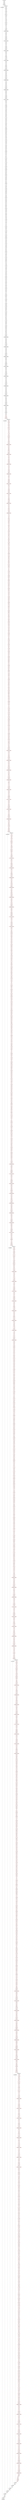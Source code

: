 digraph{
"152:SYNTH_START" -> "152:ILOAD";
"152:ILOAD" -> "154:ILOAD_3";
"154:ILOAD_3" -> "155:IF_ICMPGE";
"155:IF_ICMPGE" -> "3354:SYNTH_DUMMY";
"155:IF_ICMPGE" -> "-3354:SYNTH_DUMMY";
"3354:SYNTH_DUMMY" -> "3354:SYNTH_PHI";
"-3354:SYNTH_DUMMY" -> "158:ILOAD";
"158:ILOAD" -> "160:ILOAD_3";
"160:ILOAD_3" -> "161:IADD";
"161:IADD" -> "162:ISTORE";
"162:ISTORE" -> "164:ILOAD";
"164:ILOAD" -> "166:ICONST_2";
"166:ICONST_2" -> "167:ILOAD_3";
"167:ILOAD_3" -> "168:IMUL";
"168:IMUL" -> "169:IADD";
"169:IADD" -> "170:ISTORE";
"170:ISTORE" -> "172:ILOAD";
"172:ILOAD" -> "174:ICONST_3";
"174:ICONST_3" -> "175:ILOAD_3";
"175:ILOAD_3" -> "176:IMUL";
"176:IMUL" -> "177:IADD";
"177:IADD" -> "178:ISTORE";
"178:ISTORE" -> "180:ALOAD_0";
"180:ALOAD_0" -> "181:GETFIELD_QUICK_ARRAY";
"181:GETFIELD_QUICK_ARRAY" -> "184:ILOAD";
"184:ILOAD" -> "186:ILOAD";
"186:ILOAD" -> "188:IADD";
"188:IADD" -> "189:FALOAD";
"189:FALOAD" -> "190:FSTORE";
"190:FSTORE" -> "192:ALOAD_0";
"192:ALOAD_0" -> "193:GETFIELD_QUICK_ARRAY";
"193:GETFIELD_QUICK_ARRAY" -> "196:ILOAD";
"196:ILOAD" -> "198:ILOAD";
"198:ILOAD" -> "200:IADD";
"200:IADD" -> "201:FALOAD";
"201:FALOAD" -> "202:FSTORE";
"202:FSTORE" -> "204:ALOAD_0";
"204:ALOAD_0" -> "205:GETFIELD_QUICK_ARRAY";
"205:GETFIELD_QUICK_ARRAY" -> "208:ILOAD";
"208:ILOAD" -> "210:ILOAD";
"210:ILOAD" -> "212:IADD";
"212:IADD" -> "213:FALOAD";
"213:FALOAD" -> "214:FSTORE";
"214:FSTORE" -> "216:ALOAD_0";
"216:ALOAD_0" -> "217:GETFIELD_QUICK_ARRAY";
"217:GETFIELD_QUICK_ARRAY" -> "220:ILOAD";
"220:ILOAD" -> "222:ILOAD";
"222:ILOAD" -> "224:IADD";
"224:IADD" -> "225:FALOAD";
"225:FALOAD" -> "226:FSTORE";
"226:FSTORE" -> "228:ALOAD_0";
"228:ALOAD_0" -> "229:GETFIELD_QUICK_ARRAY";
"229:GETFIELD_QUICK_ARRAY" -> "232:ILOAD";
"232:ILOAD" -> "234:ILOAD";
"234:ILOAD" -> "236:IADD";
"236:IADD" -> "237:FALOAD";
"237:FALOAD" -> "238:FSTORE";
"238:FSTORE" -> "240:ALOAD_0";
"240:ALOAD_0" -> "241:GETFIELD_QUICK_ARRAY";
"241:GETFIELD_QUICK_ARRAY" -> "244:ILOAD";
"244:ILOAD" -> "246:ILOAD";
"246:ILOAD" -> "248:IADD";
"248:IADD" -> "249:FALOAD";
"249:FALOAD" -> "250:FSTORE";
"250:FSTORE" -> "252:ALOAD_0";
"252:ALOAD_0" -> "253:GETFIELD_QUICK_ARRAY";
"253:GETFIELD_QUICK_ARRAY" -> "256:ILOAD";
"256:ILOAD" -> "258:ILOAD";
"258:ILOAD" -> "260:IADD";
"260:IADD" -> "261:FALOAD";
"261:FALOAD" -> "262:FSTORE";
"262:FSTORE" -> "264:ALOAD_0";
"264:ALOAD_0" -> "265:GETFIELD_QUICK_ARRAY";
"265:GETFIELD_QUICK_ARRAY" -> "268:ILOAD";
"268:ILOAD" -> "270:ILOAD";
"270:ILOAD" -> "272:IADD";
"272:IADD" -> "273:FALOAD";
"273:FALOAD" -> "274:FSTORE";
"274:FSTORE" -> "276:FLOAD";
"276:FLOAD" -> "278:FLOAD";
"278:FLOAD" -> "280:FADD";
"280:FADD" -> "281:FLOAD";
"281:FLOAD" -> "283:FADD";
"283:FADD" -> "284:FLOAD";
"284:FLOAD" -> "286:FADD";
"286:FADD" -> "287:FSTORE";
"287:FSTORE" -> "289:FLOAD";
"289:FLOAD" -> "291:FLOAD";
"291:FLOAD" -> "293:FADD";
"293:FADD" -> "294:FLOAD";
"294:FLOAD" -> "296:FADD";
"296:FADD" -> "297:FLOAD";
"297:FLOAD" -> "299:FADD";
"299:FADD" -> "300:FSTORE";
"300:FSTORE" -> "302:FLOAD";
"302:FLOAD" -> "304:FLOAD";
"304:FLOAD" -> "306:FSUB";
"306:FSUB" -> "307:FLOAD";
"307:FLOAD" -> "309:FADD";
"309:FADD" -> "310:FLOAD";
"310:FLOAD" -> "312:FSUB";
"312:FSUB" -> "313:FSTORE";
"313:FSTORE" -> "315:FLOAD";
"315:FLOAD" -> "317:FLOAD";
"317:FLOAD" -> "319:FSUB";
"319:FSUB" -> "320:FLOAD";
"320:FLOAD" -> "322:FADD";
"322:FADD" -> "323:FLOAD";
"323:FLOAD" -> "325:FSUB";
"325:FSUB" -> "326:FSTORE";
"326:FSTORE" -> "328:FLOAD";
"328:FLOAD" -> "330:ILOAD";
"330:ILOAD" -> "332:I2F";
"332:I2F" -> "333:FMUL";
"333:FMUL" -> "334:FSTORE";
"334:FSTORE" -> "336:FLOAD";
"336:FLOAD" -> "338:FCOS";
"338:FCOS" -> "341:FSTORE";
"341:FSTORE" -> "343:FLOAD";
"343:FLOAD" -> "345:FSIN";
"345:FSIN" -> "348:FSTORE";
"348:FSTORE" -> "350:FLOAD";
"350:FLOAD" -> "352:FSTORE";
"352:FSTORE" -> "354:FLOAD";
"354:FLOAD" -> "356:FLOAD";
"356:FLOAD" -> "358:FMUL";
"358:FMUL" -> "359:FSTORE";
"359:FSTORE" -> "361:FLOAD";
"361:FLOAD" -> "363:FLOAD";
"363:FLOAD" -> "365:FLOAD";
"365:FLOAD" -> "367:FMUL";
"367:FMUL" -> "368:FSUB";
"368:FSUB" -> "369:FSTORE";
"369:FSTORE" -> "371:FLOAD";
"371:FLOAD" -> "373:FLOAD";
"373:FLOAD" -> "375:FMUL";
"375:FMUL" -> "376:FSTORE";
"376:FSTORE" -> "378:FLOAD";
"378:FLOAD" -> "380:FLOAD";
"380:FLOAD" -> "382:FLOAD";
"382:FLOAD" -> "384:FMUL";
"384:FMUL" -> "385:FADD";
"385:FADD" -> "386:FSTORE";
"386:FSTORE" -> "388:FLOAD";
"388:FLOAD" -> "390:FLOAD";
"390:FLOAD" -> "392:FADD";
"392:FADD" -> "393:FLOAD";
"393:FLOAD" -> "395:FSUB";
"395:FSUB" -> "396:FLOAD";
"396:FLOAD" -> "398:FSUB";
"398:FSUB" -> "399:FSTORE";
"399:FSTORE" -> "401:FLOAD";
"401:FLOAD" -> "403:FLOAD";
"403:FLOAD" -> "405:FSUB";
"405:FSUB" -> "406:FLOAD";
"406:FLOAD" -> "408:FSUB";
"408:FSUB" -> "409:FLOAD";
"409:FLOAD" -> "411:FADD";
"411:FADD" -> "412:FSTORE";
"412:FSTORE" -> "414:FLOAD";
"414:FLOAD" -> "416:ILOAD";
"416:ILOAD" -> "418:I2F";
"418:I2F" -> "419:FMUL";
"419:FMUL" -> "420:FSTORE";
"420:FSTORE" -> "422:FLOAD";
"422:FLOAD" -> "424:FCOS";
"424:FCOS" -> "427:FSTORE";
"427:FSTORE" -> "429:FLOAD";
"429:FLOAD" -> "431:FSIN";
"431:FSIN" -> "434:FSTORE";
"434:FSTORE" -> "436:FLOAD";
"436:FLOAD" -> "438:FSTORE";
"438:FSTORE" -> "440:FLOAD";
"440:FLOAD" -> "442:FLOAD";
"442:FLOAD" -> "444:FMUL";
"444:FMUL" -> "445:FSTORE";
"445:FSTORE" -> "447:FLOAD";
"447:FLOAD" -> "449:FLOAD";
"449:FLOAD" -> "451:FLOAD";
"451:FLOAD" -> "453:FMUL";
"453:FMUL" -> "454:FSUB";
"454:FSUB" -> "455:FSTORE";
"455:FSTORE" -> "457:FLOAD";
"457:FLOAD" -> "459:FLOAD";
"459:FLOAD" -> "461:FMUL";
"461:FMUL" -> "462:FSTORE";
"462:FSTORE" -> "464:FLOAD";
"464:FLOAD" -> "466:FLOAD";
"466:FLOAD" -> "468:FLOAD";
"468:FLOAD" -> "470:FMUL";
"470:FMUL" -> "471:FADD";
"471:FADD" -> "472:FSTORE";
"472:FSTORE" -> "474:FLOAD";
"474:FLOAD" -> "476:FLOAD";
"476:FLOAD" -> "478:FSUB";
"478:FSUB" -> "479:FLOAD";
"479:FLOAD" -> "481:FSUB";
"481:FSUB" -> "482:FLOAD";
"482:FLOAD" -> "484:FADD";
"484:FADD" -> "485:FSTORE";
"485:FSTORE" -> "487:FLOAD";
"487:FLOAD" -> "489:FLOAD";
"489:FLOAD" -> "491:FADD";
"491:FADD" -> "492:FLOAD";
"492:FLOAD" -> "494:FSUB";
"494:FSUB" -> "495:FLOAD";
"495:FLOAD" -> "497:FSUB";
"497:FSUB" -> "498:FSTORE";
"498:FSTORE" -> "500:FLOAD";
"500:FLOAD" -> "502:ILOAD";
"502:ILOAD" -> "504:I2F";
"504:I2F" -> "505:FMUL";
"505:FMUL" -> "506:FSTORE";
"506:FSTORE" -> "508:FLOAD";
"508:FLOAD" -> "510:FCOS";
"510:FCOS" -> "513:FSTORE";
"513:FSTORE" -> "515:FLOAD";
"515:FLOAD" -> "517:FSIN";
"517:FSIN" -> "520:FSTORE";
"520:FSTORE" -> "522:FLOAD";
"522:FLOAD" -> "524:FSTORE";
"524:FSTORE" -> "526:FLOAD";
"526:FLOAD" -> "528:FLOAD";
"528:FLOAD" -> "530:FMUL";
"530:FMUL" -> "531:FSTORE";
"531:FSTORE" -> "533:FLOAD";
"533:FLOAD" -> "535:FLOAD";
"535:FLOAD" -> "537:FLOAD";
"537:FLOAD" -> "539:FMUL";
"539:FMUL" -> "540:FSUB";
"540:FSUB" -> "541:FSTORE";
"541:FSTORE" -> "543:FLOAD";
"543:FLOAD" -> "545:FLOAD";
"545:FLOAD" -> "547:FMUL";
"547:FMUL" -> "548:FSTORE";
"548:FSTORE" -> "550:FLOAD";
"550:FLOAD" -> "552:FLOAD";
"552:FLOAD" -> "554:FLOAD";
"554:FLOAD" -> "556:FMUL";
"556:FMUL" -> "557:FADD";
"557:FADD" -> "558:FSTORE";
"558:FSTORE" -> "560:ALOAD_0";
"560:ALOAD_0" -> "561:GETFIELD_QUICK_ARRAY";
"561:GETFIELD_QUICK_ARRAY" -> "564:ILOAD";
"564:ILOAD" -> "566:ILOAD";
"566:ILOAD" -> "568:IADD";
"568:IADD" -> "569:FLOAD";
"569:FLOAD" -> "571:FASTORE";
"571:FASTORE" -> "572:ALOAD_0";
"572:ALOAD_0" -> "573:GETFIELD_QUICK_ARRAY";
"573:GETFIELD_QUICK_ARRAY" -> "576:ILOAD";
"576:ILOAD" -> "578:ILOAD";
"578:ILOAD" -> "580:IADD";
"580:IADD" -> "581:FLOAD";
"581:FLOAD" -> "583:FASTORE";
"583:FASTORE" -> "584:ALOAD_0";
"584:ALOAD_0" -> "585:GETFIELD_QUICK_ARRAY";
"585:GETFIELD_QUICK_ARRAY" -> "588:ILOAD";
"588:ILOAD" -> "590:ILOAD";
"590:ILOAD" -> "592:IADD";
"592:IADD" -> "593:FLOAD";
"593:FLOAD" -> "595:FASTORE";
"595:FASTORE" -> "596:ALOAD_0";
"596:ALOAD_0" -> "597:GETFIELD_QUICK_ARRAY";
"597:GETFIELD_QUICK_ARRAY" -> "600:ILOAD";
"600:ILOAD" -> "602:ILOAD";
"602:ILOAD" -> "604:IADD";
"604:IADD" -> "605:FLOAD";
"605:FLOAD" -> "607:FASTORE";
"607:FASTORE" -> "608:ALOAD_0";
"608:ALOAD_0" -> "609:GETFIELD_QUICK_ARRAY";
"609:GETFIELD_QUICK_ARRAY" -> "612:ILOAD";
"612:ILOAD" -> "614:ILOAD";
"614:ILOAD" -> "616:IADD";
"616:IADD" -> "617:FLOAD";
"617:FLOAD" -> "619:FASTORE";
"619:FASTORE" -> "620:ALOAD_0";
"620:ALOAD_0" -> "621:GETFIELD_QUICK_ARRAY";
"621:GETFIELD_QUICK_ARRAY" -> "624:ILOAD";
"624:ILOAD" -> "626:ILOAD";
"626:ILOAD" -> "628:IADD";
"628:IADD" -> "629:FLOAD";
"629:FLOAD" -> "631:FASTORE";
"631:FASTORE" -> "632:ALOAD_0";
"632:ALOAD_0" -> "633:GETFIELD_QUICK_ARRAY";
"633:GETFIELD_QUICK_ARRAY" -> "636:ILOAD";
"636:ILOAD" -> "638:ILOAD";
"638:ILOAD" -> "640:IADD";
"640:IADD" -> "641:FLOAD";
"641:FLOAD" -> "643:FASTORE";
"643:FASTORE" -> "644:ALOAD_0";
"644:ALOAD_0" -> "645:GETFIELD_QUICK_ARRAY";
"645:GETFIELD_QUICK_ARRAY" -> "648:ILOAD";
"648:ILOAD" -> "650:ILOAD";
"650:ILOAD" -> "652:IADD";
"652:IADD" -> "653:FLOAD";
"653:FLOAD" -> "655:FASTORE";
"655:FASTORE" -> "656:IINC";
"656:IINC" -> "659:ILOAD";
"659:ILOAD" [color = red];
"659:ILOAD" -> "661:ILOAD_3";
"661:ILOAD_3" [color = red];
"661:ILOAD_3" -> "662:IF_ICMPGE";
"662:IF_ICMPGE" [color = red];
"662:IF_ICMPGE" -> "3861:SYNTH_DUMMY";
"662:IF_ICMPGE" -> "-3861:SYNTH_DUMMY";
"3861:SYNTH_DUMMY" -> "3861:SYNTH_PHI";
"-3861:SYNTH_DUMMY" -> "665:ILOAD";
"665:ILOAD" [color = red];
"665:ILOAD" -> "667:ILOAD_3";
"3198:NOP" -> "3199:GOTO";
"3199:GOTO" -> "3354:SYNTH_PHI";
"667:ILOAD_3" [color = red];
"667:ILOAD_3" -> "668:IADD";
"668:IADD" [color = red];
"668:IADD" -> "669:ISTORE";
"669:ISTORE" [color = red];
"669:ISTORE" -> "671:ILOAD";
"671:ILOAD" [color = red];
"671:ILOAD" -> "673:ICONST_2";
"673:ICONST_2" [color = red];
"673:ICONST_2" -> "674:ILOAD_3";
"674:ILOAD_3" [color = red];
"674:ILOAD_3" -> "675:IMUL";
"675:IMUL" [color = red];
"675:IMUL" -> "676:IADD";
"676:IADD" [color = red];
"676:IADD" -> "677:ISTORE";
"677:ISTORE" [color = red];
"677:ISTORE" -> "679:ILOAD";
"679:ILOAD" [color = red];
"679:ILOAD" -> "681:ICONST_3";
"681:ICONST_3" [color = red];
"681:ICONST_3" -> "682:ILOAD_3";
"682:ILOAD_3" [color = red];
"682:ILOAD_3" -> "683:IMUL";
"683:IMUL" [color = red];
"683:IMUL" -> "684:IADD";
"684:IADD" [color = red];
"684:IADD" -> "685:ISTORE";
"685:ISTORE" [color = red];
"685:ISTORE" -> "687:ALOAD_0";
"687:ALOAD_0" [color = red];
"687:ALOAD_0" -> "688:GETFIELD_QUICK_ARRAY";
"688:GETFIELD_QUICK_ARRAY" [color = red];
"688:GETFIELD_QUICK_ARRAY" -> "691:ILOAD";
"691:ILOAD" [color = red];
"691:ILOAD" -> "693:ILOAD";
"693:ILOAD" [color = red];
"693:ILOAD" -> "695:IADD";
"695:IADD" [color = red];
"695:IADD" -> "696:FALOAD";
"696:FALOAD" [color = red];
"696:FALOAD" -> "697:FSTORE";
"697:FSTORE" [color = red];
"697:FSTORE" -> "699:ALOAD_0";
"699:ALOAD_0" [color = red];
"699:ALOAD_0" -> "700:GETFIELD_QUICK_ARRAY";
"700:GETFIELD_QUICK_ARRAY" [color = red];
"700:GETFIELD_QUICK_ARRAY" -> "703:ILOAD";
"703:ILOAD" [color = red];
"703:ILOAD" -> "705:ILOAD";
"705:ILOAD" [color = red];
"705:ILOAD" -> "707:IADD";
"707:IADD" [color = red];
"707:IADD" -> "708:FALOAD";
"708:FALOAD" [color = red];
"708:FALOAD" -> "709:FSTORE";
"709:FSTORE" [color = red];
"709:FSTORE" -> "711:ALOAD_0";
"711:ALOAD_0" [color = red];
"711:ALOAD_0" -> "712:GETFIELD_QUICK_ARRAY";
"712:GETFIELD_QUICK_ARRAY" [color = red];
"712:GETFIELD_QUICK_ARRAY" -> "715:ILOAD";
"715:ILOAD" [color = red];
"715:ILOAD" -> "717:ILOAD";
"717:ILOAD" [color = red];
"717:ILOAD" -> "719:IADD";
"719:IADD" [color = red];
"719:IADD" -> "720:FALOAD";
"720:FALOAD" [color = red];
"720:FALOAD" -> "721:FSTORE";
"721:FSTORE" [color = red];
"721:FSTORE" -> "723:ALOAD_0";
"723:ALOAD_0" [color = red];
"723:ALOAD_0" -> "724:GETFIELD_QUICK_ARRAY";
"724:GETFIELD_QUICK_ARRAY" [color = red];
"724:GETFIELD_QUICK_ARRAY" -> "727:ILOAD";
"727:ILOAD" [color = red];
"727:ILOAD" -> "729:ILOAD";
"729:ILOAD" [color = red];
"729:ILOAD" -> "731:IADD";
"731:IADD" [color = red];
"731:IADD" -> "732:FALOAD";
"732:FALOAD" [color = red];
"732:FALOAD" -> "733:FSTORE";
"733:FSTORE" [color = red];
"733:FSTORE" -> "735:ALOAD_0";
"735:ALOAD_0" [color = red];
"735:ALOAD_0" -> "736:GETFIELD_QUICK_ARRAY";
"736:GETFIELD_QUICK_ARRAY" [color = red];
"736:GETFIELD_QUICK_ARRAY" -> "739:ILOAD";
"739:ILOAD" [color = red];
"739:ILOAD" -> "741:ILOAD";
"741:ILOAD" [color = red];
"741:ILOAD" -> "743:IADD";
"743:IADD" [color = red];
"743:IADD" -> "744:FALOAD";
"744:FALOAD" [color = red];
"744:FALOAD" -> "745:FSTORE";
"745:FSTORE" [color = red];
"745:FSTORE" -> "747:ALOAD_0";
"747:ALOAD_0" [color = red];
"747:ALOAD_0" -> "748:GETFIELD_QUICK_ARRAY";
"748:GETFIELD_QUICK_ARRAY" [color = red];
"748:GETFIELD_QUICK_ARRAY" -> "751:ILOAD";
"751:ILOAD" [color = red];
"751:ILOAD" -> "753:ILOAD";
"753:ILOAD" [color = red];
"753:ILOAD" -> "755:IADD";
"755:IADD" [color = red];
"755:IADD" -> "756:FALOAD";
"756:FALOAD" [color = red];
"756:FALOAD" -> "757:FSTORE";
"757:FSTORE" [color = red];
"757:FSTORE" -> "759:ALOAD_0";
"759:ALOAD_0" [color = red];
"759:ALOAD_0" -> "760:GETFIELD_QUICK_ARRAY";
"760:GETFIELD_QUICK_ARRAY" [color = red];
"760:GETFIELD_QUICK_ARRAY" -> "763:ILOAD";
"763:ILOAD" [color = red];
"763:ILOAD" -> "765:ILOAD";
"765:ILOAD" [color = red];
"765:ILOAD" -> "767:IADD";
"767:IADD" [color = red];
"767:IADD" -> "768:FALOAD";
"768:FALOAD" [color = red];
"768:FALOAD" -> "769:FSTORE";
"769:FSTORE" [color = red];
"769:FSTORE" -> "771:ALOAD_0";
"771:ALOAD_0" [color = red];
"771:ALOAD_0" -> "772:GETFIELD_QUICK_ARRAY";
"772:GETFIELD_QUICK_ARRAY" [color = red];
"772:GETFIELD_QUICK_ARRAY" -> "775:ILOAD";
"775:ILOAD" [color = red];
"775:ILOAD" -> "777:ILOAD";
"777:ILOAD" [color = red];
"777:ILOAD" -> "779:IADD";
"779:IADD" [color = red];
"779:IADD" -> "780:FALOAD";
"780:FALOAD" [color = red];
"780:FALOAD" -> "781:FSTORE";
"781:FSTORE" [color = red];
"781:FSTORE" -> "783:FLOAD";
"783:FLOAD" [color = red];
"783:FLOAD" -> "785:FLOAD";
"785:FLOAD" [color = red];
"785:FLOAD" -> "787:FADD";
"787:FADD" [color = red];
"787:FADD" -> "788:FLOAD";
"788:FLOAD" [color = red];
"788:FLOAD" -> "790:FADD";
"790:FADD" [color = red];
"790:FADD" -> "791:FLOAD";
"791:FLOAD" [color = red];
"791:FLOAD" -> "793:FADD";
"793:FADD" [color = red];
"793:FADD" -> "794:FSTORE";
"794:FSTORE" [color = red];
"794:FSTORE" -> "796:FLOAD";
"796:FLOAD" [color = red];
"796:FLOAD" -> "798:FLOAD";
"798:FLOAD" [color = red];
"798:FLOAD" -> "800:FADD";
"800:FADD" [color = red];
"800:FADD" -> "801:FLOAD";
"801:FLOAD" [color = red];
"801:FLOAD" -> "803:FADD";
"803:FADD" [color = red];
"803:FADD" -> "804:FLOAD";
"804:FLOAD" [color = red];
"804:FLOAD" -> "806:FADD";
"806:FADD" [color = red];
"806:FADD" -> "807:FSTORE";
"807:FSTORE" [color = red];
"807:FSTORE" -> "809:FLOAD";
"809:FLOAD" [color = red];
"809:FLOAD" -> "811:FLOAD";
"811:FLOAD" [color = red];
"811:FLOAD" -> "813:FSUB";
"813:FSUB" [color = red];
"813:FSUB" -> "814:FLOAD";
"814:FLOAD" [color = red];
"814:FLOAD" -> "816:FADD";
"816:FADD" [color = red];
"816:FADD" -> "817:FLOAD";
"817:FLOAD" [color = red];
"817:FLOAD" -> "819:FSUB";
"819:FSUB" [color = red];
"819:FSUB" -> "820:FSTORE";
"820:FSTORE" [color = red];
"820:FSTORE" -> "822:FLOAD";
"822:FLOAD" [color = red];
"822:FLOAD" -> "824:FLOAD";
"824:FLOAD" [color = red];
"824:FLOAD" -> "826:FSUB";
"826:FSUB" [color = red];
"826:FSUB" -> "827:FLOAD";
"827:FLOAD" [color = red];
"827:FLOAD" -> "829:FADD";
"829:FADD" [color = red];
"829:FADD" -> "830:FLOAD";
"830:FLOAD" [color = red];
"830:FLOAD" -> "832:FSUB";
"832:FSUB" [color = red];
"832:FSUB" -> "833:FSTORE";
"833:FSTORE" [color = red];
"833:FSTORE" -> "835:FLOAD";
"835:FLOAD" [color = red];
"835:FLOAD" -> "837:ILOAD";
"837:ILOAD" [color = red];
"837:ILOAD" -> "839:I2F";
"839:I2F" [color = red];
"839:I2F" -> "840:FMUL";
"840:FMUL" [color = red];
"840:FMUL" -> "841:FSTORE";
"841:FSTORE" [color = red];
"841:FSTORE" -> "843:FLOAD";
"843:FLOAD" [color = red];
"843:FLOAD" -> "845:FCOS";
"845:FCOS" [color = red];
"845:FCOS" -> "848:FSTORE";
"848:FSTORE" [color = red];
"848:FSTORE" -> "850:FLOAD";
"850:FLOAD" [color = red];
"850:FLOAD" -> "852:FSIN";
"852:FSIN" [color = red];
"852:FSIN" -> "855:FSTORE";
"855:FSTORE" [color = red];
"855:FSTORE" -> "857:FLOAD";
"857:FLOAD" [color = red];
"857:FLOAD" -> "859:FSTORE";
"859:FSTORE" [color = red];
"859:FSTORE" -> "861:FLOAD";
"861:FLOAD" [color = red];
"861:FLOAD" -> "863:FLOAD";
"863:FLOAD" [color = red];
"863:FLOAD" -> "865:FMUL";
"865:FMUL" [color = red];
"865:FMUL" -> "866:FSTORE";
"866:FSTORE" [color = red];
"866:FSTORE" -> "868:FLOAD";
"868:FLOAD" [color = red];
"868:FLOAD" -> "870:FLOAD";
"870:FLOAD" [color = red];
"870:FLOAD" -> "872:FLOAD";
"872:FLOAD" [color = red];
"872:FLOAD" -> "874:FMUL";
"874:FMUL" [color = red];
"874:FMUL" -> "875:FSUB";
"875:FSUB" [color = red];
"875:FSUB" -> "876:FSTORE";
"876:FSTORE" [color = red];
"876:FSTORE" -> "878:FLOAD";
"878:FLOAD" [color = red];
"878:FLOAD" -> "880:FLOAD";
"880:FLOAD" [color = red];
"880:FLOAD" -> "882:FMUL";
"882:FMUL" [color = red];
"882:FMUL" -> "883:FSTORE";
"883:FSTORE" [color = red];
"883:FSTORE" -> "885:FLOAD";
"885:FLOAD" [color = red];
"885:FLOAD" -> "887:FLOAD";
"887:FLOAD" [color = red];
"887:FLOAD" -> "889:FLOAD";
"889:FLOAD" [color = red];
"889:FLOAD" -> "891:FMUL";
"891:FMUL" [color = red];
"891:FMUL" -> "892:FADD";
"892:FADD" [color = red];
"892:FADD" -> "893:FSTORE";
"893:FSTORE" [color = red];
"893:FSTORE" -> "895:FLOAD";
"895:FLOAD" [color = red];
"895:FLOAD" -> "897:FLOAD";
"897:FLOAD" [color = red];
"897:FLOAD" -> "899:FADD";
"899:FADD" [color = red];
"899:FADD" -> "900:FLOAD";
"900:FLOAD" [color = red];
"900:FLOAD" -> "902:FSUB";
"902:FSUB" [color = red];
"902:FSUB" -> "903:FLOAD";
"903:FLOAD" [color = red];
"903:FLOAD" -> "905:FSUB";
"905:FSUB" [color = red];
"905:FSUB" -> "906:FSTORE";
"906:FSTORE" [color = red];
"906:FSTORE" -> "908:FLOAD";
"908:FLOAD" [color = red];
"908:FLOAD" -> "910:FLOAD";
"910:FLOAD" [color = red];
"910:FLOAD" -> "912:FSUB";
"912:FSUB" [color = red];
"912:FSUB" -> "913:FLOAD";
"913:FLOAD" [color = red];
"913:FLOAD" -> "915:FSUB";
"915:FSUB" [color = red];
"915:FSUB" -> "916:FLOAD";
"916:FLOAD" [color = red];
"916:FLOAD" -> "918:FADD";
"918:FADD" [color = red];
"918:FADD" -> "919:FSTORE";
"919:FSTORE" [color = red];
"919:FSTORE" -> "921:FLOAD";
"921:FLOAD" [color = red];
"921:FLOAD" -> "923:ILOAD";
"923:ILOAD" [color = red];
"923:ILOAD" -> "925:I2F";
"925:I2F" [color = red];
"925:I2F" -> "926:FMUL";
"926:FMUL" [color = red];
"926:FMUL" -> "927:FSTORE";
"927:FSTORE" [color = red];
"927:FSTORE" -> "929:FLOAD";
"929:FLOAD" [color = red];
"929:FLOAD" -> "931:FCOS";
"931:FCOS" [color = red];
"931:FCOS" -> "934:FSTORE";
"934:FSTORE" [color = red];
"934:FSTORE" -> "936:FLOAD";
"936:FLOAD" [color = red];
"936:FLOAD" -> "938:FSIN";
"938:FSIN" [color = red];
"938:FSIN" -> "941:FSTORE";
"941:FSTORE" [color = red];
"941:FSTORE" -> "943:FLOAD";
"943:FLOAD" [color = red];
"943:FLOAD" -> "945:FSTORE";
"945:FSTORE" [color = red];
"945:FSTORE" -> "947:FLOAD";
"947:FLOAD" [color = red];
"947:FLOAD" -> "949:FLOAD";
"949:FLOAD" [color = red];
"949:FLOAD" -> "951:FMUL";
"951:FMUL" [color = red];
"951:FMUL" -> "952:FSTORE";
"952:FSTORE" [color = red];
"952:FSTORE" -> "954:FLOAD";
"954:FLOAD" [color = red];
"954:FLOAD" -> "956:FLOAD";
"956:FLOAD" [color = red];
"956:FLOAD" -> "958:FLOAD";
"958:FLOAD" [color = red];
"958:FLOAD" -> "960:FMUL";
"960:FMUL" [color = red];
"960:FMUL" -> "961:FSUB";
"961:FSUB" [color = red];
"961:FSUB" -> "962:FSTORE";
"962:FSTORE" [color = red];
"962:FSTORE" -> "964:FLOAD";
"964:FLOAD" [color = red];
"964:FLOAD" -> "966:FLOAD";
"966:FLOAD" [color = red];
"966:FLOAD" -> "968:FMUL";
"968:FMUL" [color = red];
"968:FMUL" -> "969:FSTORE";
"969:FSTORE" [color = red];
"969:FSTORE" -> "971:FLOAD";
"971:FLOAD" [color = red];
"971:FLOAD" -> "973:FLOAD";
"973:FLOAD" [color = red];
"973:FLOAD" -> "975:FLOAD";
"975:FLOAD" [color = red];
"975:FLOAD" -> "977:FMUL";
"977:FMUL" [color = red];
"977:FMUL" -> "978:FADD";
"978:FADD" [color = red];
"978:FADD" -> "979:FSTORE";
"979:FSTORE" [color = red];
"979:FSTORE" -> "981:FLOAD";
"981:FLOAD" [color = red];
"981:FLOAD" -> "983:FLOAD";
"983:FLOAD" [color = red];
"983:FLOAD" -> "985:FSUB";
"985:FSUB" [color = red];
"985:FSUB" -> "986:FLOAD";
"986:FLOAD" [color = red];
"986:FLOAD" -> "988:FSUB";
"988:FSUB" [color = red];
"988:FSUB" -> "989:FLOAD";
"989:FLOAD" [color = red];
"989:FLOAD" -> "991:FADD";
"991:FADD" [color = red];
"991:FADD" -> "992:FSTORE";
"992:FSTORE" [color = red];
"992:FSTORE" -> "994:FLOAD";
"994:FLOAD" [color = red];
"994:FLOAD" -> "996:FLOAD";
"996:FLOAD" [color = red];
"996:FLOAD" -> "998:FADD";
"998:FADD" [color = red];
"998:FADD" -> "999:FLOAD";
"999:FLOAD" [color = red];
"999:FLOAD" -> "1001:FSUB";
"1001:FSUB" [color = red];
"1001:FSUB" -> "1002:FLOAD";
"1002:FLOAD" [color = red];
"1002:FLOAD" -> "1004:FSUB";
"1004:FSUB" [color = red];
"1004:FSUB" -> "1005:FSTORE";
"1005:FSTORE" [color = red];
"1005:FSTORE" -> "1007:FLOAD";
"1007:FLOAD" [color = red];
"1007:FLOAD" -> "1009:ILOAD";
"1009:ILOAD" [color = red];
"1009:ILOAD" -> "1011:I2F";
"1011:I2F" [color = red];
"1011:I2F" -> "1012:FMUL";
"1012:FMUL" [color = red];
"1012:FMUL" -> "1013:FSTORE";
"1013:FSTORE" [color = red];
"1013:FSTORE" -> "1015:FLOAD";
"1015:FLOAD" [color = red];
"1015:FLOAD" -> "1017:FCOS";
"1017:FCOS" [color = red];
"1017:FCOS" -> "1020:FSTORE";
"1020:FSTORE" [color = red];
"1020:FSTORE" -> "1022:FLOAD";
"1022:FLOAD" [color = red];
"1022:FLOAD" -> "1024:FSIN";
"1024:FSIN" [color = red];
"1024:FSIN" -> "1027:FSTORE";
"1027:FSTORE" [color = red];
"1027:FSTORE" -> "1029:FLOAD";
"1029:FLOAD" [color = red];
"1029:FLOAD" -> "1031:FSTORE";
"1031:FSTORE" [color = red];
"1031:FSTORE" -> "1033:FLOAD";
"1033:FLOAD" [color = red];
"1033:FLOAD" -> "1035:FLOAD";
"1035:FLOAD" [color = red];
"1035:FLOAD" -> "1037:FMUL";
"1037:FMUL" [color = red];
"1037:FMUL" -> "1038:FSTORE";
"1038:FSTORE" [color = red];
"1038:FSTORE" -> "1040:FLOAD";
"1040:FLOAD" [color = red];
"1040:FLOAD" -> "1042:FLOAD";
"1042:FLOAD" [color = red];
"1042:FLOAD" -> "1044:FLOAD";
"1044:FLOAD" [color = red];
"1044:FLOAD" -> "1046:FMUL";
"1046:FMUL" [color = red];
"1046:FMUL" -> "1047:FSUB";
"1047:FSUB" [color = red];
"1047:FSUB" -> "1048:FSTORE";
"1048:FSTORE" [color = red];
"1048:FSTORE" -> "1050:FLOAD";
"1050:FLOAD" [color = red];
"1050:FLOAD" -> "1052:FLOAD";
"1052:FLOAD" [color = red];
"1052:FLOAD" -> "1054:FMUL";
"1054:FMUL" [color = red];
"1054:FMUL" -> "1055:FSTORE";
"1055:FSTORE" [color = red];
"1055:FSTORE" -> "1057:FLOAD";
"1057:FLOAD" [color = red];
"1057:FLOAD" -> "1059:FLOAD";
"1059:FLOAD" [color = red];
"1059:FLOAD" -> "1061:FLOAD";
"1061:FLOAD" [color = red];
"1061:FLOAD" -> "1063:FMUL";
"1063:FMUL" [color = red];
"1063:FMUL" -> "1064:FADD";
"1064:FADD" [color = red];
"1064:FADD" -> "1065:FSTORE";
"1065:FSTORE" [color = red];
"1065:FSTORE" -> "1067:ALOAD_0";
"1067:ALOAD_0" [color = red];
"1067:ALOAD_0" -> "1068:GETFIELD_QUICK_ARRAY";
"1068:GETFIELD_QUICK_ARRAY" [color = red];
"1068:GETFIELD_QUICK_ARRAY" -> "1071:ILOAD";
"1071:ILOAD" [color = red];
"1071:ILOAD" -> "1073:ILOAD";
"1073:ILOAD" [color = red];
"1073:ILOAD" -> "1075:IADD";
"1075:IADD" [color = red];
"1075:IADD" -> "1076:FLOAD";
"1076:FLOAD" [color = red];
"1076:FLOAD" -> "1078:FASTORE";
"1078:FASTORE" [color = red];
"1078:FASTORE" -> "1079:ALOAD_0";
"1079:ALOAD_0" [color = red];
"1079:ALOAD_0" -> "1080:GETFIELD_QUICK_ARRAY";
"1080:GETFIELD_QUICK_ARRAY" [color = red];
"1080:GETFIELD_QUICK_ARRAY" -> "1083:ILOAD";
"1083:ILOAD" [color = red];
"1083:ILOAD" -> "1085:ILOAD";
"1085:ILOAD" [color = red];
"1085:ILOAD" -> "1087:IADD";
"1087:IADD" [color = red];
"1087:IADD" -> "1088:FLOAD";
"1088:FLOAD" [color = red];
"1088:FLOAD" -> "1090:FASTORE";
"1090:FASTORE" [color = red];
"1090:FASTORE" -> "1091:ALOAD_0";
"1091:ALOAD_0" [color = red];
"1091:ALOAD_0" -> "1092:GETFIELD_QUICK_ARRAY";
"1092:GETFIELD_QUICK_ARRAY" [color = red];
"1092:GETFIELD_QUICK_ARRAY" -> "1095:ILOAD";
"1095:ILOAD" [color = red];
"1095:ILOAD" -> "1097:ILOAD";
"1097:ILOAD" [color = red];
"1097:ILOAD" -> "1099:IADD";
"1099:IADD" [color = red];
"1099:IADD" -> "1100:FLOAD";
"1100:FLOAD" [color = red];
"1100:FLOAD" -> "1102:FASTORE";
"1102:FASTORE" [color = red];
"1102:FASTORE" -> "1103:ALOAD_0";
"1103:ALOAD_0" [color = red];
"1103:ALOAD_0" -> "1104:GETFIELD_QUICK_ARRAY";
"1104:GETFIELD_QUICK_ARRAY" [color = red];
"1104:GETFIELD_QUICK_ARRAY" -> "1107:ILOAD";
"1107:ILOAD" [color = red];
"1107:ILOAD" -> "1109:ILOAD";
"1109:ILOAD" [color = red];
"1109:ILOAD" -> "1111:IADD";
"1111:IADD" [color = red];
"1111:IADD" -> "1112:FLOAD";
"1112:FLOAD" [color = red];
"1112:FLOAD" -> "1114:FASTORE";
"1114:FASTORE" [color = red];
"1114:FASTORE" -> "1115:ALOAD_0";
"1115:ALOAD_0" [color = red];
"1115:ALOAD_0" -> "1116:GETFIELD_QUICK_ARRAY";
"1116:GETFIELD_QUICK_ARRAY" [color = red];
"1116:GETFIELD_QUICK_ARRAY" -> "1119:ILOAD";
"1119:ILOAD" [color = red];
"1119:ILOAD" -> "1121:ILOAD";
"1121:ILOAD" [color = red];
"1121:ILOAD" -> "1123:IADD";
"1123:IADD" [color = red];
"1123:IADD" -> "1124:FLOAD";
"1124:FLOAD" [color = red];
"1124:FLOAD" -> "1126:FASTORE";
"1126:FASTORE" [color = red];
"1126:FASTORE" -> "1127:ALOAD_0";
"1127:ALOAD_0" [color = red];
"1127:ALOAD_0" -> "1128:GETFIELD_QUICK_ARRAY";
"1128:GETFIELD_QUICK_ARRAY" [color = red];
"1128:GETFIELD_QUICK_ARRAY" -> "1131:ILOAD";
"1131:ILOAD" [color = red];
"1131:ILOAD" -> "1133:ILOAD";
"1133:ILOAD" [color = red];
"1133:ILOAD" -> "1135:IADD";
"1135:IADD" [color = red];
"1135:IADD" -> "1136:FLOAD";
"1136:FLOAD" [color = red];
"1136:FLOAD" -> "1138:FASTORE";
"1138:FASTORE" [color = red];
"1138:FASTORE" -> "1139:ALOAD_0";
"1139:ALOAD_0" [color = red];
"1139:ALOAD_0" -> "1140:GETFIELD_QUICK_ARRAY";
"1140:GETFIELD_QUICK_ARRAY" [color = red];
"1140:GETFIELD_QUICK_ARRAY" -> "1143:ILOAD";
"1143:ILOAD" [color = red];
"1143:ILOAD" -> "1145:ILOAD";
"1145:ILOAD" [color = red];
"1145:ILOAD" -> "1147:IADD";
"1147:IADD" [color = red];
"1147:IADD" -> "1148:FLOAD";
"1148:FLOAD" [color = red];
"1148:FLOAD" -> "1150:FASTORE";
"1150:FASTORE" [color = red];
"1150:FASTORE" -> "1151:ALOAD_0";
"1151:ALOAD_0" [color = red];
"1151:ALOAD_0" -> "1152:GETFIELD_QUICK_ARRAY";
"1152:GETFIELD_QUICK_ARRAY" [color = red];
"1152:GETFIELD_QUICK_ARRAY" -> "1155:ILOAD";
"1155:ILOAD" [color = red];
"1155:ILOAD" -> "1157:ILOAD";
"1157:ILOAD" [color = red];
"1157:ILOAD" -> "1159:IADD";
"1159:IADD" [color = red];
"1159:IADD" -> "1160:FLOAD";
"1160:FLOAD" [color = red];
"1160:FLOAD" -> "1162:FASTORE";
"1162:FASTORE" [color = red];
"1162:FASTORE" -> "1163:IINC";
"1163:IINC" [color = red];
"1163:IINC" -> "1166:ILOAD";
"1166:ILOAD" [color = red];
"1166:ILOAD" -> "1168:ILOAD_3";
"1168:ILOAD_3" [color = red];
"1168:ILOAD_3" -> "1169:IF_ICMPGE";
"1169:IF_ICMPGE" [color = red];
"1169:IF_ICMPGE" -> "4368:SYNTH_DUMMY";
"1169:IF_ICMPGE" -> "-4368:SYNTH_DUMMY";
"4368:SYNTH_DUMMY" -> "4368:SYNTH_PHI";
"-4368:SYNTH_DUMMY" -> "1172:ILOAD";
"1172:ILOAD" [color = red];
"1172:ILOAD" -> "1174:ILOAD_3";
"3197:NOP" -> "3861:SYNTH_PHI";
"1174:ILOAD_3" [color = red];
"1174:ILOAD_3" -> "1175:IADD";
"1175:IADD" [color = red];
"1175:IADD" -> "1176:ISTORE";
"1176:ISTORE" [color = red];
"1176:ISTORE" -> "1178:ILOAD";
"1178:ILOAD" [color = red];
"1178:ILOAD" -> "1180:ICONST_2";
"1180:ICONST_2" [color = red];
"1180:ICONST_2" -> "1181:ILOAD_3";
"1181:ILOAD_3" [color = red];
"1181:ILOAD_3" -> "1182:IMUL";
"1182:IMUL" [color = red];
"1182:IMUL" -> "1183:IADD";
"1183:IADD" [color = red];
"1183:IADD" -> "1184:ISTORE";
"1184:ISTORE" [color = red];
"1184:ISTORE" -> "1186:ILOAD";
"1186:ILOAD" [color = red];
"1186:ILOAD" -> "1188:ICONST_3";
"1188:ICONST_3" [color = red];
"1188:ICONST_3" -> "1189:ILOAD_3";
"1189:ILOAD_3" [color = red];
"1189:ILOAD_3" -> "1190:IMUL";
"1190:IMUL" [color = red];
"1190:IMUL" -> "1191:IADD";
"1191:IADD" [color = red];
"1191:IADD" -> "1192:ISTORE";
"1192:ISTORE" [color = red];
"1192:ISTORE" -> "1194:ALOAD_0";
"1194:ALOAD_0" [color = red];
"1194:ALOAD_0" -> "1195:GETFIELD_QUICK_ARRAY";
"1195:GETFIELD_QUICK_ARRAY" [color = red];
"1195:GETFIELD_QUICK_ARRAY" -> "1198:ILOAD";
"1198:ILOAD" [color = red];
"1198:ILOAD" -> "1200:ILOAD";
"1200:ILOAD" [color = red];
"1200:ILOAD" -> "1202:IADD";
"1202:IADD" [color = red];
"1202:IADD" -> "1203:FALOAD";
"1203:FALOAD" [color = red];
"1203:FALOAD" -> "1204:FSTORE";
"1204:FSTORE" [color = red];
"1204:FSTORE" -> "1206:ALOAD_0";
"1206:ALOAD_0" [color = red];
"1206:ALOAD_0" -> "1207:GETFIELD_QUICK_ARRAY";
"1207:GETFIELD_QUICK_ARRAY" [color = red];
"1207:GETFIELD_QUICK_ARRAY" -> "1210:ILOAD";
"1210:ILOAD" [color = red];
"1210:ILOAD" -> "1212:ILOAD";
"1212:ILOAD" [color = red];
"1212:ILOAD" -> "1214:IADD";
"1214:IADD" [color = red];
"1214:IADD" -> "1215:FALOAD";
"1215:FALOAD" [color = red];
"1215:FALOAD" -> "1216:FSTORE";
"1216:FSTORE" [color = red];
"1216:FSTORE" -> "1218:ALOAD_0";
"1218:ALOAD_0" [color = red];
"1218:ALOAD_0" -> "1219:GETFIELD_QUICK_ARRAY";
"1219:GETFIELD_QUICK_ARRAY" [color = red];
"1219:GETFIELD_QUICK_ARRAY" -> "1222:ILOAD";
"1222:ILOAD" [color = red];
"1222:ILOAD" -> "1224:ILOAD";
"1224:ILOAD" [color = red];
"1224:ILOAD" -> "1226:IADD";
"1226:IADD" [color = red];
"1226:IADD" -> "1227:FALOAD";
"1227:FALOAD" [color = red];
"1227:FALOAD" -> "1228:FSTORE";
"1228:FSTORE" [color = red];
"1228:FSTORE" -> "1230:ALOAD_0";
"1230:ALOAD_0" [color = red];
"1230:ALOAD_0" -> "1231:GETFIELD_QUICK_ARRAY";
"1231:GETFIELD_QUICK_ARRAY" [color = red];
"1231:GETFIELD_QUICK_ARRAY" -> "1234:ILOAD";
"1234:ILOAD" [color = red];
"1234:ILOAD" -> "1236:ILOAD";
"1236:ILOAD" [color = red];
"1236:ILOAD" -> "1238:IADD";
"1238:IADD" [color = red];
"1238:IADD" -> "1239:FALOAD";
"1239:FALOAD" [color = red];
"1239:FALOAD" -> "1240:FSTORE";
"1240:FSTORE" [color = red];
"1240:FSTORE" -> "1242:ALOAD_0";
"1242:ALOAD_0" [color = red];
"1242:ALOAD_0" -> "1243:GETFIELD_QUICK_ARRAY";
"1243:GETFIELD_QUICK_ARRAY" [color = red];
"1243:GETFIELD_QUICK_ARRAY" -> "1246:ILOAD";
"1246:ILOAD" [color = red];
"1246:ILOAD" -> "1248:ILOAD";
"1248:ILOAD" [color = red];
"1248:ILOAD" -> "1250:IADD";
"1250:IADD" [color = red];
"1250:IADD" -> "1251:FALOAD";
"1251:FALOAD" [color = red];
"1251:FALOAD" -> "1252:FSTORE";
"1252:FSTORE" [color = red];
"1252:FSTORE" -> "1254:ALOAD_0";
"1254:ALOAD_0" [color = red];
"1254:ALOAD_0" -> "1255:GETFIELD_QUICK_ARRAY";
"1255:GETFIELD_QUICK_ARRAY" [color = red];
"1255:GETFIELD_QUICK_ARRAY" -> "1258:ILOAD";
"1258:ILOAD" [color = red];
"1258:ILOAD" -> "1260:ILOAD";
"1260:ILOAD" [color = red];
"1260:ILOAD" -> "1262:IADD";
"1262:IADD" [color = red];
"1262:IADD" -> "1263:FALOAD";
"1263:FALOAD" [color = red];
"1263:FALOAD" -> "1264:FSTORE";
"1264:FSTORE" [color = red];
"1264:FSTORE" -> "1266:ALOAD_0";
"1266:ALOAD_0" [color = red];
"1266:ALOAD_0" -> "1267:GETFIELD_QUICK_ARRAY";
"1267:GETFIELD_QUICK_ARRAY" [color = red];
"1267:GETFIELD_QUICK_ARRAY" -> "1270:ILOAD";
"1270:ILOAD" [color = red];
"1270:ILOAD" -> "1272:ILOAD";
"1272:ILOAD" [color = red];
"1272:ILOAD" -> "1274:IADD";
"1274:IADD" [color = red];
"1274:IADD" -> "1275:FALOAD";
"1275:FALOAD" [color = red];
"1275:FALOAD" -> "1276:FSTORE";
"1276:FSTORE" [color = red];
"1276:FSTORE" -> "1278:ALOAD_0";
"1278:ALOAD_0" [color = red];
"1278:ALOAD_0" -> "1279:GETFIELD_QUICK_ARRAY";
"1279:GETFIELD_QUICK_ARRAY" [color = red];
"1279:GETFIELD_QUICK_ARRAY" -> "1282:ILOAD";
"1282:ILOAD" [color = red];
"1282:ILOAD" -> "1284:ILOAD";
"1284:ILOAD" [color = red];
"1284:ILOAD" -> "1286:IADD";
"1286:IADD" [color = red];
"1286:IADD" -> "1287:FALOAD";
"1287:FALOAD" [color = red];
"1287:FALOAD" -> "1288:FSTORE";
"1288:FSTORE" [color = red];
"1288:FSTORE" -> "1290:FLOAD";
"1290:FLOAD" [color = red];
"1290:FLOAD" -> "1292:FLOAD";
"1292:FLOAD" [color = red];
"1292:FLOAD" -> "1294:FADD";
"1294:FADD" [color = red];
"1294:FADD" -> "1295:FLOAD";
"1295:FLOAD" [color = red];
"1295:FLOAD" -> "1297:FADD";
"1297:FADD" [color = red];
"1297:FADD" -> "1298:FLOAD";
"1298:FLOAD" [color = red];
"1298:FLOAD" -> "1300:FADD";
"1300:FADD" [color = red];
"1300:FADD" -> "1301:FSTORE";
"1301:FSTORE" [color = red];
"1301:FSTORE" -> "1303:FLOAD";
"1303:FLOAD" [color = red];
"1303:FLOAD" -> "1305:FLOAD";
"1305:FLOAD" [color = red];
"1305:FLOAD" -> "1307:FADD";
"1307:FADD" [color = red];
"1307:FADD" -> "1308:FLOAD";
"1308:FLOAD" [color = red];
"1308:FLOAD" -> "1310:FADD";
"1310:FADD" [color = red];
"1310:FADD" -> "1311:FLOAD";
"1311:FLOAD" [color = red];
"1311:FLOAD" -> "1313:FADD";
"1313:FADD" [color = red];
"1313:FADD" -> "1314:FSTORE";
"1314:FSTORE" [color = red];
"1314:FSTORE" -> "1316:FLOAD";
"1316:FLOAD" [color = red];
"1316:FLOAD" -> "1318:FLOAD";
"1318:FLOAD" [color = red];
"1318:FLOAD" -> "1320:FSUB";
"1320:FSUB" [color = red];
"1320:FSUB" -> "1321:FLOAD";
"1321:FLOAD" [color = red];
"1321:FLOAD" -> "1323:FADD";
"1323:FADD" [color = red];
"1323:FADD" -> "1324:FLOAD";
"1324:FLOAD" [color = red];
"1324:FLOAD" -> "1326:FSUB";
"1326:FSUB" [color = red];
"1326:FSUB" -> "1327:FSTORE";
"1327:FSTORE" [color = red];
"1327:FSTORE" -> "1329:FLOAD";
"1329:FLOAD" [color = red];
"1329:FLOAD" -> "1331:FLOAD";
"1331:FLOAD" [color = red];
"1331:FLOAD" -> "1333:FSUB";
"1333:FSUB" [color = red];
"1333:FSUB" -> "1334:FLOAD";
"1334:FLOAD" [color = red];
"1334:FLOAD" -> "1336:FADD";
"1336:FADD" [color = red];
"1336:FADD" -> "1337:FLOAD";
"1337:FLOAD" [color = red];
"1337:FLOAD" -> "1339:FSUB";
"1339:FSUB" [color = red];
"1339:FSUB" -> "1340:FSTORE";
"1340:FSTORE" [color = red];
"1340:FSTORE" -> "1342:FLOAD";
"1342:FLOAD" [color = red];
"1342:FLOAD" -> "1344:ILOAD";
"1344:ILOAD" [color = red];
"1344:ILOAD" -> "1346:I2F";
"1346:I2F" [color = red];
"1346:I2F" -> "1347:FMUL";
"1347:FMUL" [color = red];
"1347:FMUL" -> "1348:FSTORE";
"1348:FSTORE" [color = red];
"1348:FSTORE" -> "1350:FLOAD";
"1350:FLOAD" [color = red];
"1350:FLOAD" -> "1352:FCOS";
"1352:FCOS" [color = red];
"1352:FCOS" -> "1355:FSTORE";
"1355:FSTORE" [color = red];
"1355:FSTORE" -> "1357:FLOAD";
"1357:FLOAD" [color = red];
"1357:FLOAD" -> "1359:FSIN";
"1359:FSIN" [color = red];
"1359:FSIN" -> "1362:FSTORE";
"1362:FSTORE" [color = red];
"1362:FSTORE" -> "1364:FLOAD";
"1364:FLOAD" [color = red];
"1364:FLOAD" -> "1366:FSTORE";
"1366:FSTORE" [color = red];
"1366:FSTORE" -> "1368:FLOAD";
"1368:FLOAD" [color = red];
"1368:FLOAD" -> "1370:FLOAD";
"1370:FLOAD" [color = red];
"1370:FLOAD" -> "1372:FMUL";
"1372:FMUL" [color = red];
"1372:FMUL" -> "1373:FSTORE";
"1373:FSTORE" [color = red];
"1373:FSTORE" -> "1375:FLOAD";
"1375:FLOAD" [color = red];
"1375:FLOAD" -> "1377:FLOAD";
"1377:FLOAD" [color = red];
"1377:FLOAD" -> "1379:FLOAD";
"1379:FLOAD" [color = red];
"1379:FLOAD" -> "1381:FMUL";
"1381:FMUL" [color = red];
"1381:FMUL" -> "1382:FSUB";
"1382:FSUB" [color = red];
"1382:FSUB" -> "1383:FSTORE";
"1383:FSTORE" [color = red];
"1383:FSTORE" -> "1385:FLOAD";
"1385:FLOAD" [color = red];
"1385:FLOAD" -> "1387:FLOAD";
"1387:FLOAD" [color = red];
"1387:FLOAD" -> "1389:FMUL";
"1389:FMUL" [color = red];
"1389:FMUL" -> "1390:FSTORE";
"1390:FSTORE" [color = red];
"1390:FSTORE" -> "1392:FLOAD";
"1392:FLOAD" [color = red];
"1392:FLOAD" -> "1394:FLOAD";
"1394:FLOAD" [color = red];
"1394:FLOAD" -> "1396:FLOAD";
"1396:FLOAD" [color = red];
"1396:FLOAD" -> "1398:FMUL";
"1398:FMUL" [color = red];
"1398:FMUL" -> "1399:FADD";
"1399:FADD" [color = red];
"1399:FADD" -> "1400:FSTORE";
"1400:FSTORE" [color = red];
"1400:FSTORE" -> "1402:FLOAD";
"1402:FLOAD" [color = red];
"1402:FLOAD" -> "1404:FLOAD";
"1404:FLOAD" [color = red];
"1404:FLOAD" -> "1406:FADD";
"1406:FADD" [color = red];
"1406:FADD" -> "1407:FLOAD";
"1407:FLOAD" [color = red];
"1407:FLOAD" -> "1409:FSUB";
"1409:FSUB" [color = red];
"1409:FSUB" -> "1410:FLOAD";
"1410:FLOAD" [color = red];
"1410:FLOAD" -> "1412:FSUB";
"1412:FSUB" [color = red];
"1412:FSUB" -> "1413:FSTORE";
"1413:FSTORE" [color = red];
"1413:FSTORE" -> "1415:FLOAD";
"1415:FLOAD" [color = red];
"1415:FLOAD" -> "1417:FLOAD";
"1417:FLOAD" [color = red];
"1417:FLOAD" -> "1419:FSUB";
"1419:FSUB" [color = red];
"1419:FSUB" -> "1420:FLOAD";
"1420:FLOAD" [color = red];
"1420:FLOAD" -> "1422:FSUB";
"1422:FSUB" [color = red];
"1422:FSUB" -> "1423:FLOAD";
"1423:FLOAD" [color = red];
"1423:FLOAD" -> "1425:FADD";
"1425:FADD" [color = red];
"1425:FADD" -> "1426:FSTORE";
"1426:FSTORE" [color = red];
"1426:FSTORE" -> "1428:FLOAD";
"1428:FLOAD" [color = red];
"1428:FLOAD" -> "1430:ILOAD";
"1430:ILOAD" [color = red];
"1430:ILOAD" -> "1432:I2F";
"1432:I2F" [color = red];
"1432:I2F" -> "1433:FMUL";
"1433:FMUL" [color = red];
"1433:FMUL" -> "1434:FSTORE";
"1434:FSTORE" [color = red];
"1434:FSTORE" -> "1436:FLOAD";
"1436:FLOAD" [color = red];
"1436:FLOAD" -> "1438:FCOS";
"1438:FCOS" [color = red];
"1438:FCOS" -> "1441:FSTORE";
"1441:FSTORE" [color = red];
"1441:FSTORE" -> "1443:FLOAD";
"1443:FLOAD" [color = red];
"1443:FLOAD" -> "1445:FSIN";
"1445:FSIN" [color = red];
"1445:FSIN" -> "1448:FSTORE";
"1448:FSTORE" [color = red];
"1448:FSTORE" -> "1450:FLOAD";
"1450:FLOAD" [color = red];
"1450:FLOAD" -> "1452:FSTORE";
"1452:FSTORE" [color = red];
"1452:FSTORE" -> "1454:FLOAD";
"1454:FLOAD" [color = red];
"1454:FLOAD" -> "1456:FLOAD";
"1456:FLOAD" [color = red];
"1456:FLOAD" -> "1458:FMUL";
"1458:FMUL" [color = red];
"1458:FMUL" -> "1459:FSTORE";
"1459:FSTORE" [color = red];
"1459:FSTORE" -> "1461:FLOAD";
"1461:FLOAD" [color = red];
"1461:FLOAD" -> "1463:FLOAD";
"1463:FLOAD" [color = red];
"1463:FLOAD" -> "1465:FLOAD";
"1465:FLOAD" [color = red];
"1465:FLOAD" -> "1467:FMUL";
"1467:FMUL" [color = red];
"1467:FMUL" -> "1468:FSUB";
"1468:FSUB" [color = red];
"1468:FSUB" -> "1469:FSTORE";
"1469:FSTORE" [color = red];
"1469:FSTORE" -> "1471:FLOAD";
"1471:FLOAD" [color = red];
"1471:FLOAD" -> "1473:FLOAD";
"1473:FLOAD" [color = red];
"1473:FLOAD" -> "1475:FMUL";
"1475:FMUL" [color = red];
"1475:FMUL" -> "1476:FSTORE";
"1476:FSTORE" [color = red];
"1476:FSTORE" -> "1478:FLOAD";
"1478:FLOAD" [color = red];
"1478:FLOAD" -> "1480:FLOAD";
"1480:FLOAD" [color = red];
"1480:FLOAD" -> "1482:FLOAD";
"1482:FLOAD" [color = red];
"1482:FLOAD" -> "1484:FMUL";
"1484:FMUL" [color = red];
"1484:FMUL" -> "1485:FADD";
"1485:FADD" [color = red];
"1485:FADD" -> "1486:FSTORE";
"1486:FSTORE" [color = red];
"1486:FSTORE" -> "1488:FLOAD";
"1488:FLOAD" [color = red];
"1488:FLOAD" -> "1490:FLOAD";
"1490:FLOAD" [color = red];
"1490:FLOAD" -> "1492:FSUB";
"1492:FSUB" [color = red];
"1492:FSUB" -> "1493:FLOAD";
"1493:FLOAD" [color = red];
"1493:FLOAD" -> "1495:FSUB";
"1495:FSUB" [color = red];
"1495:FSUB" -> "1496:FLOAD";
"1496:FLOAD" [color = red];
"1496:FLOAD" -> "1498:FADD";
"1498:FADD" [color = red];
"1498:FADD" -> "1499:FSTORE";
"1499:FSTORE" [color = red];
"1499:FSTORE" -> "1501:FLOAD";
"1501:FLOAD" [color = red];
"1501:FLOAD" -> "1503:FLOAD";
"1503:FLOAD" [color = red];
"1503:FLOAD" -> "1505:FADD";
"1505:FADD" [color = red];
"1505:FADD" -> "1506:FLOAD";
"1506:FLOAD" [color = red];
"1506:FLOAD" -> "1508:FSUB";
"1508:FSUB" [color = red];
"1508:FSUB" -> "1509:FLOAD";
"1509:FLOAD" [color = red];
"1509:FLOAD" -> "1511:FSUB";
"1511:FSUB" [color = red];
"1511:FSUB" -> "1512:FSTORE";
"1512:FSTORE" [color = red];
"1512:FSTORE" -> "1514:FLOAD";
"1514:FLOAD" [color = red];
"1514:FLOAD" -> "1516:ILOAD";
"1516:ILOAD" [color = red];
"1516:ILOAD" -> "1518:I2F";
"1518:I2F" [color = red];
"1518:I2F" -> "1519:FMUL";
"1519:FMUL" [color = red];
"1519:FMUL" -> "1520:FSTORE";
"1520:FSTORE" [color = red];
"1520:FSTORE" -> "1522:FLOAD";
"1522:FLOAD" [color = red];
"1522:FLOAD" -> "1524:FCOS";
"1524:FCOS" [color = red];
"1524:FCOS" -> "1527:FSTORE";
"1527:FSTORE" [color = red];
"1527:FSTORE" -> "1529:FLOAD";
"1529:FLOAD" [color = red];
"1529:FLOAD" -> "1531:FSIN";
"1531:FSIN" [color = red];
"1531:FSIN" -> "1534:FSTORE";
"1534:FSTORE" [color = red];
"1534:FSTORE" -> "1536:FLOAD";
"1536:FLOAD" [color = red];
"1536:FLOAD" -> "1538:FSTORE";
"1538:FSTORE" [color = red];
"1538:FSTORE" -> "1540:FLOAD";
"1540:FLOAD" [color = red];
"1540:FLOAD" -> "1542:FLOAD";
"1542:FLOAD" [color = red];
"1542:FLOAD" -> "1544:FMUL";
"1544:FMUL" [color = red];
"1544:FMUL" -> "1545:FSTORE";
"1545:FSTORE" [color = red];
"1545:FSTORE" -> "1547:FLOAD";
"1547:FLOAD" [color = red];
"1547:FLOAD" -> "1549:FLOAD";
"1549:FLOAD" [color = red];
"1549:FLOAD" -> "1551:FLOAD";
"1551:FLOAD" [color = red];
"1551:FLOAD" -> "1553:FMUL";
"1553:FMUL" [color = red];
"1553:FMUL" -> "1554:FSUB";
"1554:FSUB" [color = red];
"1554:FSUB" -> "1555:FSTORE";
"1555:FSTORE" [color = red];
"1555:FSTORE" -> "1557:FLOAD";
"1557:FLOAD" [color = red];
"1557:FLOAD" -> "1559:FLOAD";
"1559:FLOAD" [color = red];
"1559:FLOAD" -> "1561:FMUL";
"1561:FMUL" [color = red];
"1561:FMUL" -> "1562:FSTORE";
"1562:FSTORE" [color = red];
"1562:FSTORE" -> "1564:FLOAD";
"1564:FLOAD" [color = red];
"1564:FLOAD" -> "1566:FLOAD";
"1566:FLOAD" [color = red];
"1566:FLOAD" -> "1568:FLOAD";
"1568:FLOAD" [color = red];
"1568:FLOAD" -> "1570:FMUL";
"1570:FMUL" [color = red];
"1570:FMUL" -> "1571:FADD";
"1571:FADD" [color = red];
"1571:FADD" -> "1572:FSTORE";
"1572:FSTORE" [color = red];
"1572:FSTORE" -> "1574:ALOAD_0";
"1574:ALOAD_0" [color = red];
"1574:ALOAD_0" -> "1575:GETFIELD_QUICK_ARRAY";
"1575:GETFIELD_QUICK_ARRAY" [color = red];
"1575:GETFIELD_QUICK_ARRAY" -> "1578:ILOAD";
"1578:ILOAD" [color = red];
"1578:ILOAD" -> "1580:ILOAD";
"1580:ILOAD" [color = red];
"1580:ILOAD" -> "1582:IADD";
"1582:IADD" [color = red];
"1582:IADD" -> "1583:FLOAD";
"1583:FLOAD" [color = red];
"1583:FLOAD" -> "1585:FASTORE";
"1585:FASTORE" [color = red];
"1585:FASTORE" -> "1586:ALOAD_0";
"1586:ALOAD_0" [color = red];
"1586:ALOAD_0" -> "1587:GETFIELD_QUICK_ARRAY";
"1587:GETFIELD_QUICK_ARRAY" [color = red];
"1587:GETFIELD_QUICK_ARRAY" -> "1590:ILOAD";
"1590:ILOAD" [color = red];
"1590:ILOAD" -> "1592:ILOAD";
"1592:ILOAD" [color = red];
"1592:ILOAD" -> "1594:IADD";
"1594:IADD" [color = red];
"1594:IADD" -> "1595:FLOAD";
"1595:FLOAD" [color = red];
"1595:FLOAD" -> "1597:FASTORE";
"1597:FASTORE" [color = red];
"1597:FASTORE" -> "1598:ALOAD_0";
"1598:ALOAD_0" [color = red];
"1598:ALOAD_0" -> "1599:GETFIELD_QUICK_ARRAY";
"1599:GETFIELD_QUICK_ARRAY" [color = red];
"1599:GETFIELD_QUICK_ARRAY" -> "1602:ILOAD";
"1602:ILOAD" [color = red];
"1602:ILOAD" -> "1604:ILOAD";
"1604:ILOAD" [color = red];
"1604:ILOAD" -> "1606:IADD";
"1606:IADD" [color = red];
"1606:IADD" -> "1607:FLOAD";
"1607:FLOAD" [color = red];
"1607:FLOAD" -> "1609:FASTORE";
"1609:FASTORE" [color = red];
"1609:FASTORE" -> "1610:ALOAD_0";
"1610:ALOAD_0" [color = red];
"1610:ALOAD_0" -> "1611:GETFIELD_QUICK_ARRAY";
"1611:GETFIELD_QUICK_ARRAY" [color = red];
"1611:GETFIELD_QUICK_ARRAY" -> "1614:ILOAD";
"1614:ILOAD" [color = red];
"1614:ILOAD" -> "1616:ILOAD";
"1616:ILOAD" [color = red];
"1616:ILOAD" -> "1618:IADD";
"1618:IADD" [color = red];
"1618:IADD" -> "1619:FLOAD";
"1619:FLOAD" [color = red];
"1619:FLOAD" -> "1621:FASTORE";
"1621:FASTORE" [color = red];
"1621:FASTORE" -> "1622:ALOAD_0";
"1622:ALOAD_0" [color = red];
"1622:ALOAD_0" -> "1623:GETFIELD_QUICK_ARRAY";
"1623:GETFIELD_QUICK_ARRAY" [color = red];
"1623:GETFIELD_QUICK_ARRAY" -> "1626:ILOAD";
"1626:ILOAD" [color = red];
"1626:ILOAD" -> "1628:ILOAD";
"1628:ILOAD" [color = red];
"1628:ILOAD" -> "1630:IADD";
"1630:IADD" [color = red];
"1630:IADD" -> "1631:FLOAD";
"1631:FLOAD" [color = red];
"1631:FLOAD" -> "1633:FASTORE";
"1633:FASTORE" [color = red];
"1633:FASTORE" -> "1634:ALOAD_0";
"1634:ALOAD_0" [color = red];
"1634:ALOAD_0" -> "1635:GETFIELD_QUICK_ARRAY";
"1635:GETFIELD_QUICK_ARRAY" [color = red];
"1635:GETFIELD_QUICK_ARRAY" -> "1638:ILOAD";
"1638:ILOAD" [color = red];
"1638:ILOAD" -> "1640:ILOAD";
"1640:ILOAD" [color = red];
"1640:ILOAD" -> "1642:IADD";
"1642:IADD" [color = red];
"1642:IADD" -> "1643:FLOAD";
"1643:FLOAD" [color = red];
"1643:FLOAD" -> "1645:FASTORE";
"1645:FASTORE" [color = red];
"1645:FASTORE" -> "1646:ALOAD_0";
"1646:ALOAD_0" [color = red];
"1646:ALOAD_0" -> "1647:GETFIELD_QUICK_ARRAY";
"1647:GETFIELD_QUICK_ARRAY" [color = red];
"1647:GETFIELD_QUICK_ARRAY" -> "1650:ILOAD";
"1650:ILOAD" [color = red];
"1650:ILOAD" -> "1652:ILOAD";
"1652:ILOAD" [color = red];
"1652:ILOAD" -> "1654:IADD";
"1654:IADD" [color = red];
"1654:IADD" -> "1655:FLOAD";
"1655:FLOAD" [color = red];
"1655:FLOAD" -> "1657:FASTORE";
"1657:FASTORE" [color = red];
"1657:FASTORE" -> "1658:ALOAD_0";
"1658:ALOAD_0" [color = red];
"1658:ALOAD_0" -> "1659:GETFIELD_QUICK_ARRAY";
"1659:GETFIELD_QUICK_ARRAY" [color = red];
"1659:GETFIELD_QUICK_ARRAY" -> "1662:ILOAD";
"1662:ILOAD" [color = red];
"1662:ILOAD" -> "1664:ILOAD";
"1664:ILOAD" [color = red];
"1664:ILOAD" -> "1666:IADD";
"1666:IADD" [color = red];
"1666:IADD" -> "1667:FLOAD";
"1667:FLOAD" [color = red];
"1667:FLOAD" -> "1669:FASTORE";
"1669:FASTORE" [color = red];
"1669:FASTORE" -> "1670:IINC";
"1670:IINC" [color = red];
"1670:IINC" -> "1673:ILOAD";
"1673:ILOAD" [color = red];
"1673:ILOAD" -> "1675:ILOAD_3";
"1675:ILOAD_3" [color = red];
"1675:ILOAD_3" -> "1676:IF_ICMPGE";
"1676:IF_ICMPGE" [color = red];
"1676:IF_ICMPGE" -> "4875:SYNTH_DUMMY";
"1676:IF_ICMPGE" -> "-4875:SYNTH_DUMMY";
"4875:SYNTH_DUMMY" -> "4875:SYNTH_PHI";
"-4875:SYNTH_DUMMY" -> "1679:ILOAD";
"1679:ILOAD" [color = red];
"1679:ILOAD" -> "1681:ILOAD_3";
"3196:NOP" -> "4368:SYNTH_PHI";
"1681:ILOAD_3" [color = red];
"1681:ILOAD_3" -> "1682:IADD";
"1682:IADD" [color = red];
"1682:IADD" -> "1683:ISTORE";
"1683:ISTORE" [color = red];
"1683:ISTORE" -> "1685:ILOAD";
"1685:ILOAD" [color = red];
"1685:ILOAD" -> "1687:ICONST_2";
"1687:ICONST_2" [color = red];
"1687:ICONST_2" -> "1688:ILOAD_3";
"1688:ILOAD_3" [color = red];
"1688:ILOAD_3" -> "1689:IMUL";
"1689:IMUL" [color = red];
"1689:IMUL" -> "1690:IADD";
"1690:IADD" [color = red];
"1690:IADD" -> "1691:ISTORE";
"1691:ISTORE" [color = red];
"1691:ISTORE" -> "1693:ILOAD";
"1693:ILOAD" [color = red];
"1693:ILOAD" -> "1695:ICONST_3";
"1695:ICONST_3" [color = red];
"1695:ICONST_3" -> "1696:ILOAD_3";
"1696:ILOAD_3" [color = red];
"1696:ILOAD_3" -> "1697:IMUL";
"1697:IMUL" [color = red];
"1697:IMUL" -> "1698:IADD";
"1698:IADD" [color = red];
"1698:IADD" -> "1699:ISTORE";
"1699:ISTORE" [color = red];
"1699:ISTORE" -> "1701:ALOAD_0";
"1701:ALOAD_0" [color = red];
"1701:ALOAD_0" -> "1702:GETFIELD_QUICK_ARRAY";
"1702:GETFIELD_QUICK_ARRAY" [color = red];
"1702:GETFIELD_QUICK_ARRAY" -> "1705:ILOAD";
"1705:ILOAD" [color = red];
"1705:ILOAD" -> "1707:ILOAD";
"1707:ILOAD" [color = red];
"1707:ILOAD" -> "1709:IADD";
"1709:IADD" [color = red];
"1709:IADD" -> "1710:FALOAD";
"1710:FALOAD" [color = red];
"1710:FALOAD" -> "1711:FSTORE";
"1711:FSTORE" [color = red];
"1711:FSTORE" -> "1713:ALOAD_0";
"1713:ALOAD_0" [color = red];
"1713:ALOAD_0" -> "1714:GETFIELD_QUICK_ARRAY";
"1714:GETFIELD_QUICK_ARRAY" [color = red];
"1714:GETFIELD_QUICK_ARRAY" -> "1717:ILOAD";
"1717:ILOAD" [color = red];
"1717:ILOAD" -> "1719:ILOAD";
"1719:ILOAD" [color = red];
"1719:ILOAD" -> "1721:IADD";
"1721:IADD" [color = red];
"1721:IADD" -> "1722:FALOAD";
"1722:FALOAD" [color = red];
"1722:FALOAD" -> "1723:FSTORE";
"1723:FSTORE" [color = red];
"1723:FSTORE" -> "1725:ALOAD_0";
"1725:ALOAD_0" [color = red];
"1725:ALOAD_0" -> "1726:GETFIELD_QUICK_ARRAY";
"1726:GETFIELD_QUICK_ARRAY" [color = red];
"1726:GETFIELD_QUICK_ARRAY" -> "1729:ILOAD";
"1729:ILOAD" [color = red];
"1729:ILOAD" -> "1731:ILOAD";
"1731:ILOAD" [color = red];
"1731:ILOAD" -> "1733:IADD";
"1733:IADD" [color = red];
"1733:IADD" -> "1734:FALOAD";
"1734:FALOAD" [color = red];
"1734:FALOAD" -> "1735:FSTORE";
"1735:FSTORE" [color = red];
"1735:FSTORE" -> "1737:ALOAD_0";
"1737:ALOAD_0" [color = red];
"1737:ALOAD_0" -> "1738:GETFIELD_QUICK_ARRAY";
"1738:GETFIELD_QUICK_ARRAY" [color = red];
"1738:GETFIELD_QUICK_ARRAY" -> "1741:ILOAD";
"1741:ILOAD" [color = red];
"1741:ILOAD" -> "1743:ILOAD";
"1743:ILOAD" [color = red];
"1743:ILOAD" -> "1745:IADD";
"1745:IADD" [color = red];
"1745:IADD" -> "1746:FALOAD";
"1746:FALOAD" [color = red];
"1746:FALOAD" -> "1747:FSTORE";
"1747:FSTORE" [color = red];
"1747:FSTORE" -> "1749:ALOAD_0";
"1749:ALOAD_0" [color = red];
"1749:ALOAD_0" -> "1750:GETFIELD_QUICK_ARRAY";
"1750:GETFIELD_QUICK_ARRAY" [color = red];
"1750:GETFIELD_QUICK_ARRAY" -> "1753:ILOAD";
"1753:ILOAD" [color = red];
"1753:ILOAD" -> "1755:ILOAD";
"1755:ILOAD" [color = red];
"1755:ILOAD" -> "1757:IADD";
"1757:IADD" [color = red];
"1757:IADD" -> "1758:FALOAD";
"1758:FALOAD" [color = red];
"1758:FALOAD" -> "1759:FSTORE";
"1759:FSTORE" [color = red];
"1759:FSTORE" -> "1761:ALOAD_0";
"1761:ALOAD_0" [color = red];
"1761:ALOAD_0" -> "1762:GETFIELD_QUICK_ARRAY";
"1762:GETFIELD_QUICK_ARRAY" [color = red];
"1762:GETFIELD_QUICK_ARRAY" -> "1765:ILOAD";
"1765:ILOAD" [color = red];
"1765:ILOAD" -> "1767:ILOAD";
"1767:ILOAD" [color = red];
"1767:ILOAD" -> "1769:IADD";
"1769:IADD" [color = red];
"1769:IADD" -> "1770:FALOAD";
"1770:FALOAD" [color = red];
"1770:FALOAD" -> "1771:FSTORE";
"1771:FSTORE" [color = red];
"1771:FSTORE" -> "1773:ALOAD_0";
"1773:ALOAD_0" [color = red];
"1773:ALOAD_0" -> "1774:GETFIELD_QUICK_ARRAY";
"1774:GETFIELD_QUICK_ARRAY" [color = red];
"1774:GETFIELD_QUICK_ARRAY" -> "1777:ILOAD";
"1777:ILOAD" [color = red];
"1777:ILOAD" -> "1779:ILOAD";
"1779:ILOAD" [color = red];
"1779:ILOAD" -> "1781:IADD";
"1781:IADD" [color = red];
"1781:IADD" -> "1782:FALOAD";
"1782:FALOAD" [color = red];
"1782:FALOAD" -> "1783:FSTORE";
"1783:FSTORE" [color = red];
"1783:FSTORE" -> "1785:ALOAD_0";
"1785:ALOAD_0" [color = red];
"1785:ALOAD_0" -> "1786:GETFIELD_QUICK_ARRAY";
"1786:GETFIELD_QUICK_ARRAY" [color = red];
"1786:GETFIELD_QUICK_ARRAY" -> "1789:ILOAD";
"1789:ILOAD" [color = red];
"1789:ILOAD" -> "1791:ILOAD";
"1791:ILOAD" [color = red];
"1791:ILOAD" -> "1793:IADD";
"1793:IADD" [color = red];
"1793:IADD" -> "1794:FALOAD";
"1794:FALOAD" [color = red];
"1794:FALOAD" -> "1795:FSTORE";
"1795:FSTORE" [color = red];
"1795:FSTORE" -> "1797:FLOAD";
"1797:FLOAD" [color = red];
"1797:FLOAD" -> "1799:FLOAD";
"1799:FLOAD" [color = red];
"1799:FLOAD" -> "1801:FADD";
"1801:FADD" [color = red];
"1801:FADD" -> "1802:FLOAD";
"1802:FLOAD" [color = red];
"1802:FLOAD" -> "1804:FADD";
"1804:FADD" [color = red];
"1804:FADD" -> "1805:FLOAD";
"1805:FLOAD" [color = red];
"1805:FLOAD" -> "1807:FADD";
"1807:FADD" [color = red];
"1807:FADD" -> "1808:FSTORE";
"1808:FSTORE" [color = red];
"1808:FSTORE" -> "1810:FLOAD";
"1810:FLOAD" [color = red];
"1810:FLOAD" -> "1812:FLOAD";
"1812:FLOAD" [color = red];
"1812:FLOAD" -> "1814:FADD";
"1814:FADD" [color = red];
"1814:FADD" -> "1815:FLOAD";
"1815:FLOAD" [color = red];
"1815:FLOAD" -> "1817:FADD";
"1817:FADD" [color = red];
"1817:FADD" -> "1818:FLOAD";
"1818:FLOAD" [color = red];
"1818:FLOAD" -> "1820:FADD";
"1820:FADD" [color = red];
"1820:FADD" -> "1821:FSTORE";
"1821:FSTORE" [color = red];
"1821:FSTORE" -> "1823:FLOAD";
"1823:FLOAD" [color = red];
"1823:FLOAD" -> "1825:FLOAD";
"1825:FLOAD" [color = red];
"1825:FLOAD" -> "1827:FSUB";
"1827:FSUB" [color = red];
"1827:FSUB" -> "1828:FLOAD";
"1828:FLOAD" [color = red];
"1828:FLOAD" -> "1830:FADD";
"1830:FADD" [color = red];
"1830:FADD" -> "1831:FLOAD";
"1831:FLOAD" [color = red];
"1831:FLOAD" -> "1833:FSUB";
"1833:FSUB" [color = red];
"1833:FSUB" -> "1834:FSTORE";
"1834:FSTORE" [color = red];
"1834:FSTORE" -> "1836:FLOAD";
"1836:FLOAD" [color = red];
"1836:FLOAD" -> "1838:FLOAD";
"1838:FLOAD" [color = red];
"1838:FLOAD" -> "1840:FSUB";
"1840:FSUB" [color = red];
"1840:FSUB" -> "1841:FLOAD";
"1841:FLOAD" [color = red];
"1841:FLOAD" -> "1843:FADD";
"1843:FADD" [color = red];
"1843:FADD" -> "1844:FLOAD";
"1844:FLOAD" [color = red];
"1844:FLOAD" -> "1846:FSUB";
"1846:FSUB" [color = red];
"1846:FSUB" -> "1847:FSTORE";
"1847:FSTORE" [color = red];
"1847:FSTORE" -> "1849:FLOAD";
"1849:FLOAD" [color = red];
"1849:FLOAD" -> "1851:ILOAD";
"1851:ILOAD" [color = red];
"1851:ILOAD" -> "1853:I2F";
"1853:I2F" [color = red];
"1853:I2F" -> "1854:FMUL";
"1854:FMUL" [color = red];
"1854:FMUL" -> "1855:FSTORE";
"1855:FSTORE" [color = red];
"1855:FSTORE" -> "1857:FLOAD";
"1857:FLOAD" [color = red];
"1857:FLOAD" -> "1859:FCOS";
"1859:FCOS" [color = red];
"1859:FCOS" -> "1862:FSTORE";
"1862:FSTORE" [color = red];
"1862:FSTORE" -> "1864:FLOAD";
"1864:FLOAD" [color = red];
"1864:FLOAD" -> "1866:FSIN";
"1866:FSIN" [color = red];
"1866:FSIN" -> "1869:FSTORE";
"1869:FSTORE" [color = red];
"1869:FSTORE" -> "1871:FLOAD";
"1871:FLOAD" [color = red];
"1871:FLOAD" -> "1873:FSTORE";
"1873:FSTORE" [color = red];
"1873:FSTORE" -> "1875:FLOAD";
"1875:FLOAD" [color = red];
"1875:FLOAD" -> "1877:FLOAD";
"1877:FLOAD" [color = red];
"1877:FLOAD" -> "1879:FMUL";
"1879:FMUL" [color = red];
"1879:FMUL" -> "1880:FSTORE";
"1880:FSTORE" [color = red];
"1880:FSTORE" -> "1882:FLOAD";
"1882:FLOAD" [color = red];
"1882:FLOAD" -> "1884:FLOAD";
"1884:FLOAD" [color = red];
"1884:FLOAD" -> "1886:FLOAD";
"1886:FLOAD" [color = red];
"1886:FLOAD" -> "1888:FMUL";
"1888:FMUL" [color = red];
"1888:FMUL" -> "1889:FSUB";
"1889:FSUB" [color = red];
"1889:FSUB" -> "1890:FSTORE";
"1890:FSTORE" [color = red];
"1890:FSTORE" -> "1892:FLOAD";
"1892:FLOAD" [color = red];
"1892:FLOAD" -> "1894:FLOAD";
"1894:FLOAD" [color = red];
"1894:FLOAD" -> "1896:FMUL";
"1896:FMUL" [color = red];
"1896:FMUL" -> "1897:FSTORE";
"1897:FSTORE" [color = red];
"1897:FSTORE" -> "1899:FLOAD";
"1899:FLOAD" [color = red];
"1899:FLOAD" -> "1901:FLOAD";
"1901:FLOAD" [color = red];
"1901:FLOAD" -> "1903:FLOAD";
"1903:FLOAD" [color = red];
"1903:FLOAD" -> "1905:FMUL";
"1905:FMUL" [color = red];
"1905:FMUL" -> "1906:FADD";
"1906:FADD" [color = red];
"1906:FADD" -> "1907:FSTORE";
"1907:FSTORE" [color = red];
"1907:FSTORE" -> "1909:FLOAD";
"1909:FLOAD" [color = red];
"1909:FLOAD" -> "1911:FLOAD";
"1911:FLOAD" [color = red];
"1911:FLOAD" -> "1913:FADD";
"1913:FADD" [color = red];
"1913:FADD" -> "1914:FLOAD";
"1914:FLOAD" [color = red];
"1914:FLOAD" -> "1916:FSUB";
"1916:FSUB" [color = red];
"1916:FSUB" -> "1917:FLOAD";
"1917:FLOAD" [color = red];
"1917:FLOAD" -> "1919:FSUB";
"1919:FSUB" [color = red];
"1919:FSUB" -> "1920:FSTORE";
"1920:FSTORE" [color = red];
"1920:FSTORE" -> "1922:FLOAD";
"1922:FLOAD" [color = red];
"1922:FLOAD" -> "1924:FLOAD";
"1924:FLOAD" [color = red];
"1924:FLOAD" -> "1926:FSUB";
"1926:FSUB" [color = red];
"1926:FSUB" -> "1927:FLOAD";
"1927:FLOAD" [color = red];
"1927:FLOAD" -> "1929:FSUB";
"1929:FSUB" [color = red];
"1929:FSUB" -> "1930:FLOAD";
"1930:FLOAD" [color = red];
"1930:FLOAD" -> "1932:FADD";
"1932:FADD" [color = red];
"1932:FADD" -> "1933:FSTORE";
"1933:FSTORE" [color = red];
"1933:FSTORE" -> "1935:FLOAD";
"1935:FLOAD" [color = red];
"1935:FLOAD" -> "1937:ILOAD";
"1937:ILOAD" [color = red];
"1937:ILOAD" -> "1939:I2F";
"1939:I2F" [color = red];
"1939:I2F" -> "1940:FMUL";
"1940:FMUL" [color = red];
"1940:FMUL" -> "1941:FSTORE";
"1941:FSTORE" [color = red];
"1941:FSTORE" -> "1943:FLOAD";
"1943:FLOAD" [color = red];
"1943:FLOAD" -> "1945:FCOS";
"1945:FCOS" [color = red];
"1945:FCOS" -> "1948:FSTORE";
"1948:FSTORE" [color = red];
"1948:FSTORE" -> "1950:FLOAD";
"1950:FLOAD" [color = red];
"1950:FLOAD" -> "1952:FSIN";
"1952:FSIN" [color = red];
"1952:FSIN" -> "1955:FSTORE";
"1955:FSTORE" [color = red];
"1955:FSTORE" -> "1957:FLOAD";
"1957:FLOAD" [color = red];
"1957:FLOAD" -> "1959:FSTORE";
"1959:FSTORE" [color = red];
"1959:FSTORE" -> "1961:FLOAD";
"1961:FLOAD" [color = red];
"1961:FLOAD" -> "1963:FLOAD";
"1963:FLOAD" [color = red];
"1963:FLOAD" -> "1965:FMUL";
"1965:FMUL" [color = red];
"1965:FMUL" -> "1966:FSTORE";
"1966:FSTORE" [color = red];
"1966:FSTORE" -> "1968:FLOAD";
"1968:FLOAD" [color = red];
"1968:FLOAD" -> "1970:FLOAD";
"1970:FLOAD" [color = red];
"1970:FLOAD" -> "1972:FLOAD";
"1972:FLOAD" [color = red];
"1972:FLOAD" -> "1974:FMUL";
"1974:FMUL" [color = red];
"1974:FMUL" -> "1975:FSUB";
"1975:FSUB" [color = red];
"1975:FSUB" -> "1976:FSTORE";
"1976:FSTORE" [color = red];
"1976:FSTORE" -> "1978:FLOAD";
"1978:FLOAD" [color = red];
"1978:FLOAD" -> "1980:FLOAD";
"1980:FLOAD" [color = red];
"1980:FLOAD" -> "1982:FMUL";
"1982:FMUL" [color = red];
"1982:FMUL" -> "1983:FSTORE";
"1983:FSTORE" [color = red];
"1983:FSTORE" -> "1985:FLOAD";
"1985:FLOAD" [color = red];
"1985:FLOAD" -> "1987:FLOAD";
"1987:FLOAD" [color = red];
"1987:FLOAD" -> "1989:FLOAD";
"1989:FLOAD" [color = red];
"1989:FLOAD" -> "1991:FMUL";
"1991:FMUL" [color = red];
"1991:FMUL" -> "1992:FADD";
"1992:FADD" [color = red];
"1992:FADD" -> "1993:FSTORE";
"1993:FSTORE" [color = red];
"1993:FSTORE" -> "1995:FLOAD";
"1995:FLOAD" [color = red];
"1995:FLOAD" -> "1997:FLOAD";
"1997:FLOAD" [color = red];
"1997:FLOAD" -> "1999:FSUB";
"1999:FSUB" [color = red];
"1999:FSUB" -> "2000:FLOAD";
"2000:FLOAD" [color = red];
"2000:FLOAD" -> "2002:FSUB";
"2002:FSUB" [color = red];
"2002:FSUB" -> "2003:FLOAD";
"2003:FLOAD" [color = red];
"2003:FLOAD" -> "2005:FADD";
"2005:FADD" [color = red];
"2005:FADD" -> "2006:FSTORE";
"2006:FSTORE" [color = red];
"2006:FSTORE" -> "2008:FLOAD";
"2008:FLOAD" [color = red];
"2008:FLOAD" -> "2010:FLOAD";
"2010:FLOAD" [color = red];
"2010:FLOAD" -> "2012:FADD";
"2012:FADD" [color = red];
"2012:FADD" -> "2013:FLOAD";
"2013:FLOAD" [color = red];
"2013:FLOAD" -> "2015:FSUB";
"2015:FSUB" [color = red];
"2015:FSUB" -> "2016:FLOAD";
"2016:FLOAD" [color = red];
"2016:FLOAD" -> "2018:FSUB";
"2018:FSUB" [color = red];
"2018:FSUB" -> "2019:FSTORE";
"2019:FSTORE" [color = red];
"2019:FSTORE" -> "2021:FLOAD";
"2021:FLOAD" [color = red];
"2021:FLOAD" -> "2023:ILOAD";
"2023:ILOAD" [color = red];
"2023:ILOAD" -> "2025:I2F";
"2025:I2F" [color = red];
"2025:I2F" -> "2026:FMUL";
"2026:FMUL" [color = red];
"2026:FMUL" -> "2027:FSTORE";
"2027:FSTORE" [color = red];
"2027:FSTORE" -> "2029:FLOAD";
"2029:FLOAD" [color = red];
"2029:FLOAD" -> "2031:FCOS";
"2031:FCOS" [color = red];
"2031:FCOS" -> "2034:FSTORE";
"2034:FSTORE" [color = red];
"2034:FSTORE" -> "2036:FLOAD";
"2036:FLOAD" [color = red];
"2036:FLOAD" -> "2038:FSIN";
"2038:FSIN" [color = red];
"2038:FSIN" -> "2041:FSTORE";
"2041:FSTORE" [color = red];
"2041:FSTORE" -> "2043:FLOAD";
"2043:FLOAD" [color = red];
"2043:FLOAD" -> "2045:FSTORE";
"2045:FSTORE" [color = red];
"2045:FSTORE" -> "2047:FLOAD";
"2047:FLOAD" [color = red];
"2047:FLOAD" -> "2049:FLOAD";
"2049:FLOAD" [color = red];
"2049:FLOAD" -> "2051:FMUL";
"2051:FMUL" [color = red];
"2051:FMUL" -> "2052:FSTORE";
"2052:FSTORE" [color = red];
"2052:FSTORE" -> "2054:FLOAD";
"2054:FLOAD" [color = red];
"2054:FLOAD" -> "2056:FLOAD";
"2056:FLOAD" [color = red];
"2056:FLOAD" -> "2058:FLOAD";
"2058:FLOAD" [color = red];
"2058:FLOAD" -> "2060:FMUL";
"2060:FMUL" [color = red];
"2060:FMUL" -> "2061:FSUB";
"2061:FSUB" [color = red];
"2061:FSUB" -> "2062:FSTORE";
"2062:FSTORE" [color = red];
"2062:FSTORE" -> "2064:FLOAD";
"2064:FLOAD" [color = red];
"2064:FLOAD" -> "2066:FLOAD";
"2066:FLOAD" [color = red];
"2066:FLOAD" -> "2068:FMUL";
"2068:FMUL" [color = red];
"2068:FMUL" -> "2069:FSTORE";
"2069:FSTORE" [color = red];
"2069:FSTORE" -> "2071:FLOAD";
"2071:FLOAD" [color = red];
"2071:FLOAD" -> "2073:FLOAD";
"2073:FLOAD" [color = red];
"2073:FLOAD" -> "2075:FLOAD";
"2075:FLOAD" [color = red];
"2075:FLOAD" -> "2077:FMUL";
"2077:FMUL" [color = red];
"2077:FMUL" -> "2078:FADD";
"2078:FADD" [color = red];
"2078:FADD" -> "2079:FSTORE";
"2079:FSTORE" [color = red];
"2079:FSTORE" -> "2081:ALOAD_0";
"2081:ALOAD_0" [color = red];
"2081:ALOAD_0" -> "2082:GETFIELD_QUICK_ARRAY";
"2082:GETFIELD_QUICK_ARRAY" [color = red];
"2082:GETFIELD_QUICK_ARRAY" -> "2085:ILOAD";
"2085:ILOAD" [color = red];
"2085:ILOAD" -> "2087:ILOAD";
"2087:ILOAD" [color = red];
"2087:ILOAD" -> "2089:IADD";
"2089:IADD" [color = red];
"2089:IADD" -> "2090:FLOAD";
"2090:FLOAD" [color = red];
"2090:FLOAD" -> "2092:FASTORE";
"2092:FASTORE" [color = red];
"2092:FASTORE" -> "2093:ALOAD_0";
"2093:ALOAD_0" [color = red];
"2093:ALOAD_0" -> "2094:GETFIELD_QUICK_ARRAY";
"2094:GETFIELD_QUICK_ARRAY" [color = red];
"2094:GETFIELD_QUICK_ARRAY" -> "2097:ILOAD";
"2097:ILOAD" [color = red];
"2097:ILOAD" -> "2099:ILOAD";
"2099:ILOAD" [color = red];
"2099:ILOAD" -> "2101:IADD";
"2101:IADD" [color = red];
"2101:IADD" -> "2102:FLOAD";
"2102:FLOAD" [color = red];
"2102:FLOAD" -> "2104:FASTORE";
"2104:FASTORE" [color = red];
"2104:FASTORE" -> "2105:ALOAD_0";
"2105:ALOAD_0" [color = red];
"2105:ALOAD_0" -> "2106:GETFIELD_QUICK_ARRAY";
"2106:GETFIELD_QUICK_ARRAY" [color = red];
"2106:GETFIELD_QUICK_ARRAY" -> "2109:ILOAD";
"2109:ILOAD" [color = red];
"2109:ILOAD" -> "2111:ILOAD";
"2111:ILOAD" [color = red];
"2111:ILOAD" -> "2113:IADD";
"2113:IADD" [color = red];
"2113:IADD" -> "2114:FLOAD";
"2114:FLOAD" [color = red];
"2114:FLOAD" -> "2116:FASTORE";
"2116:FASTORE" [color = red];
"2116:FASTORE" -> "2117:ALOAD_0";
"2117:ALOAD_0" [color = red];
"2117:ALOAD_0" -> "2118:GETFIELD_QUICK_ARRAY";
"2118:GETFIELD_QUICK_ARRAY" [color = red];
"2118:GETFIELD_QUICK_ARRAY" -> "2121:ILOAD";
"2121:ILOAD" [color = red];
"2121:ILOAD" -> "2123:ILOAD";
"2123:ILOAD" [color = red];
"2123:ILOAD" -> "2125:IADD";
"2125:IADD" [color = red];
"2125:IADD" -> "2126:FLOAD";
"2126:FLOAD" [color = red];
"2126:FLOAD" -> "2128:FASTORE";
"2128:FASTORE" [color = red];
"2128:FASTORE" -> "2129:ALOAD_0";
"2129:ALOAD_0" [color = red];
"2129:ALOAD_0" -> "2130:GETFIELD_QUICK_ARRAY";
"2130:GETFIELD_QUICK_ARRAY" [color = red];
"2130:GETFIELD_QUICK_ARRAY" -> "2133:ILOAD";
"2133:ILOAD" [color = red];
"2133:ILOAD" -> "2135:ILOAD";
"2135:ILOAD" [color = red];
"2135:ILOAD" -> "2137:IADD";
"2137:IADD" [color = red];
"2137:IADD" -> "2138:FLOAD";
"2138:FLOAD" [color = red];
"2138:FLOAD" -> "2140:FASTORE";
"2140:FASTORE" [color = red];
"2140:FASTORE" -> "2141:ALOAD_0";
"2141:ALOAD_0" [color = red];
"2141:ALOAD_0" -> "2142:GETFIELD_QUICK_ARRAY";
"2142:GETFIELD_QUICK_ARRAY" [color = red];
"2142:GETFIELD_QUICK_ARRAY" -> "2145:ILOAD";
"2145:ILOAD" [color = red];
"2145:ILOAD" -> "2147:ILOAD";
"2147:ILOAD" [color = red];
"2147:ILOAD" -> "2149:IADD";
"2149:IADD" [color = red];
"2149:IADD" -> "2150:FLOAD";
"2150:FLOAD" [color = red];
"2150:FLOAD" -> "2152:FASTORE";
"2152:FASTORE" [color = red];
"2152:FASTORE" -> "2153:ALOAD_0";
"2153:ALOAD_0" [color = red];
"2153:ALOAD_0" -> "2154:GETFIELD_QUICK_ARRAY";
"2154:GETFIELD_QUICK_ARRAY" [color = red];
"2154:GETFIELD_QUICK_ARRAY" -> "2157:ILOAD";
"2157:ILOAD" [color = red];
"2157:ILOAD" -> "2159:ILOAD";
"2159:ILOAD" [color = red];
"2159:ILOAD" -> "2161:IADD";
"2161:IADD" [color = red];
"2161:IADD" -> "2162:FLOAD";
"2162:FLOAD" [color = red];
"2162:FLOAD" -> "2164:FASTORE";
"2164:FASTORE" [color = red];
"2164:FASTORE" -> "2165:ALOAD_0";
"2165:ALOAD_0" [color = red];
"2165:ALOAD_0" -> "2166:GETFIELD_QUICK_ARRAY";
"2166:GETFIELD_QUICK_ARRAY" [color = red];
"2166:GETFIELD_QUICK_ARRAY" -> "2169:ILOAD";
"2169:ILOAD" [color = red];
"2169:ILOAD" -> "2171:ILOAD";
"2171:ILOAD" [color = red];
"2171:ILOAD" -> "2173:IADD";
"2173:IADD" [color = red];
"2173:IADD" -> "2174:FLOAD";
"2174:FLOAD" [color = red];
"2174:FLOAD" -> "2176:FASTORE";
"2176:FASTORE" [color = red];
"2176:FASTORE" -> "2177:IINC";
"2177:IINC" [color = red];
"2177:IINC" -> "2180:ILOAD";
"2180:ILOAD" [color = red];
"2180:ILOAD" -> "2182:ILOAD_3";
"2182:ILOAD_3" [color = red];
"2182:ILOAD_3" -> "2183:IF_ICMPGE";
"2183:IF_ICMPGE" [color = red];
"2183:IF_ICMPGE" -> "5382:SYNTH_DUMMY";
"2183:IF_ICMPGE" -> "-5382:SYNTH_DUMMY";
"5382:SYNTH_DUMMY" -> "5382:SYNTH_PHI";
"-5382:SYNTH_DUMMY" -> "2186:ILOAD";
"2186:ILOAD" [color = red];
"2186:ILOAD" -> "2188:ILOAD_3";
"3195:NOP" -> "4875:SYNTH_PHI";
"2188:ILOAD_3" [color = red];
"2188:ILOAD_3" -> "2189:IADD";
"2189:IADD" [color = red];
"2189:IADD" -> "2190:ISTORE";
"2190:ISTORE" [color = red];
"2190:ISTORE" -> "2192:ILOAD";
"2192:ILOAD" [color = red];
"2192:ILOAD" -> "2194:ICONST_2";
"2194:ICONST_2" [color = red];
"2194:ICONST_2" -> "2195:ILOAD_3";
"2195:ILOAD_3" [color = red];
"2195:ILOAD_3" -> "2196:IMUL";
"2196:IMUL" [color = red];
"2196:IMUL" -> "2197:IADD";
"2197:IADD" [color = red];
"2197:IADD" -> "2198:ISTORE";
"2198:ISTORE" [color = red];
"2198:ISTORE" -> "2200:ILOAD";
"2200:ILOAD" [color = red];
"2200:ILOAD" -> "2202:ICONST_3";
"2202:ICONST_3" [color = red];
"2202:ICONST_3" -> "2203:ILOAD_3";
"2203:ILOAD_3" [color = red];
"2203:ILOAD_3" -> "2204:IMUL";
"2204:IMUL" [color = red];
"2204:IMUL" -> "2205:IADD";
"2205:IADD" [color = red];
"2205:IADD" -> "2206:ISTORE";
"2206:ISTORE" [color = red];
"2206:ISTORE" -> "2208:ALOAD_0";
"2208:ALOAD_0" [color = red];
"2208:ALOAD_0" -> "2209:GETFIELD_QUICK_ARRAY";
"2209:GETFIELD_QUICK_ARRAY" [color = red];
"2209:GETFIELD_QUICK_ARRAY" -> "2212:ILOAD";
"2212:ILOAD" [color = red];
"2212:ILOAD" -> "2214:ILOAD";
"2214:ILOAD" [color = red];
"2214:ILOAD" -> "2216:IADD";
"2216:IADD" [color = red];
"2216:IADD" -> "2217:FALOAD";
"2217:FALOAD" [color = red];
"2217:FALOAD" -> "2218:FSTORE";
"2218:FSTORE" [color = red];
"2218:FSTORE" -> "2220:ALOAD_0";
"2220:ALOAD_0" [color = red];
"2220:ALOAD_0" -> "2221:GETFIELD_QUICK_ARRAY";
"2221:GETFIELD_QUICK_ARRAY" [color = red];
"2221:GETFIELD_QUICK_ARRAY" -> "2224:ILOAD";
"2224:ILOAD" [color = red];
"2224:ILOAD" -> "2226:ILOAD";
"2226:ILOAD" [color = red];
"2226:ILOAD" -> "2228:IADD";
"2228:IADD" [color = red];
"2228:IADD" -> "2229:FALOAD";
"2229:FALOAD" [color = red];
"2229:FALOAD" -> "2230:FSTORE";
"2230:FSTORE" [color = red];
"2230:FSTORE" -> "2232:ALOAD_0";
"2232:ALOAD_0" [color = red];
"2232:ALOAD_0" -> "2233:GETFIELD_QUICK_ARRAY";
"2233:GETFIELD_QUICK_ARRAY" [color = red];
"2233:GETFIELD_QUICK_ARRAY" -> "2236:ILOAD";
"2236:ILOAD" [color = red];
"2236:ILOAD" -> "2238:ILOAD";
"2238:ILOAD" [color = red];
"2238:ILOAD" -> "2240:IADD";
"2240:IADD" [color = red];
"2240:IADD" -> "2241:FALOAD";
"2241:FALOAD" [color = red];
"2241:FALOAD" -> "2242:FSTORE";
"2242:FSTORE" [color = red];
"2242:FSTORE" -> "2244:ALOAD_0";
"2244:ALOAD_0" [color = red];
"2244:ALOAD_0" -> "2245:GETFIELD_QUICK_ARRAY";
"2245:GETFIELD_QUICK_ARRAY" [color = red];
"2245:GETFIELD_QUICK_ARRAY" -> "2248:ILOAD";
"2248:ILOAD" [color = red];
"2248:ILOAD" -> "2250:ILOAD";
"2250:ILOAD" [color = red];
"2250:ILOAD" -> "2252:IADD";
"2252:IADD" [color = red];
"2252:IADD" -> "2253:FALOAD";
"2253:FALOAD" [color = red];
"2253:FALOAD" -> "2254:FSTORE";
"2254:FSTORE" [color = red];
"2254:FSTORE" -> "2256:ALOAD_0";
"2256:ALOAD_0" [color = red];
"2256:ALOAD_0" -> "2257:GETFIELD_QUICK_ARRAY";
"2257:GETFIELD_QUICK_ARRAY" [color = red];
"2257:GETFIELD_QUICK_ARRAY" -> "2260:ILOAD";
"2260:ILOAD" [color = red];
"2260:ILOAD" -> "2262:ILOAD";
"2262:ILOAD" [color = red];
"2262:ILOAD" -> "2264:IADD";
"2264:IADD" [color = red];
"2264:IADD" -> "2265:FALOAD";
"2265:FALOAD" [color = red];
"2265:FALOAD" -> "2266:FSTORE";
"2266:FSTORE" [color = red];
"2266:FSTORE" -> "2268:ALOAD_0";
"2268:ALOAD_0" [color = red];
"2268:ALOAD_0" -> "2269:GETFIELD_QUICK_ARRAY";
"2269:GETFIELD_QUICK_ARRAY" [color = red];
"2269:GETFIELD_QUICK_ARRAY" -> "2272:ILOAD";
"2272:ILOAD" [color = red];
"2272:ILOAD" -> "2274:ILOAD";
"2274:ILOAD" [color = red];
"2274:ILOAD" -> "2276:IADD";
"2276:IADD" [color = red];
"2276:IADD" -> "2277:FALOAD";
"2277:FALOAD" [color = red];
"2277:FALOAD" -> "2278:FSTORE";
"2278:FSTORE" [color = red];
"2278:FSTORE" -> "2280:ALOAD_0";
"2280:ALOAD_0" [color = red];
"2280:ALOAD_0" -> "2281:GETFIELD_QUICK_ARRAY";
"2281:GETFIELD_QUICK_ARRAY" [color = red];
"2281:GETFIELD_QUICK_ARRAY" -> "2284:ILOAD";
"2284:ILOAD" [color = red];
"2284:ILOAD" -> "2286:ILOAD";
"2286:ILOAD" [color = red];
"2286:ILOAD" -> "2288:IADD";
"2288:IADD" [color = red];
"2288:IADD" -> "2289:FALOAD";
"2289:FALOAD" [color = red];
"2289:FALOAD" -> "2290:FSTORE";
"2290:FSTORE" [color = red];
"2290:FSTORE" -> "2292:ALOAD_0";
"2292:ALOAD_0" [color = red];
"2292:ALOAD_0" -> "2293:GETFIELD_QUICK_ARRAY";
"2293:GETFIELD_QUICK_ARRAY" [color = red];
"2293:GETFIELD_QUICK_ARRAY" -> "2296:ILOAD";
"2296:ILOAD" [color = red];
"2296:ILOAD" -> "2298:ILOAD";
"2298:ILOAD" [color = red];
"2298:ILOAD" -> "2300:IADD";
"2300:IADD" [color = red];
"2300:IADD" -> "2301:FALOAD";
"2301:FALOAD" [color = red];
"2301:FALOAD" -> "2302:FSTORE";
"2302:FSTORE" [color = red];
"2302:FSTORE" -> "2304:FLOAD";
"2304:FLOAD" [color = red];
"2304:FLOAD" -> "2306:FLOAD";
"2306:FLOAD" [color = red];
"2306:FLOAD" -> "2308:FADD";
"2308:FADD" [color = red];
"2308:FADD" -> "2309:FLOAD";
"2309:FLOAD" [color = red];
"2309:FLOAD" -> "2311:FADD";
"2311:FADD" [color = red];
"2311:FADD" -> "2312:FLOAD";
"2312:FLOAD" [color = red];
"2312:FLOAD" -> "2314:FADD";
"2314:FADD" [color = red];
"2314:FADD" -> "2315:FSTORE";
"2315:FSTORE" [color = red];
"2315:FSTORE" -> "2317:FLOAD";
"2317:FLOAD" [color = red];
"2317:FLOAD" -> "2319:FLOAD";
"2319:FLOAD" [color = red];
"2319:FLOAD" -> "2321:FADD";
"2321:FADD" [color = red];
"2321:FADD" -> "2322:FLOAD";
"2322:FLOAD" [color = red];
"2322:FLOAD" -> "2324:FADD";
"2324:FADD" [color = red];
"2324:FADD" -> "2325:FLOAD";
"2325:FLOAD" [color = red];
"2325:FLOAD" -> "2327:FADD";
"2327:FADD" [color = red];
"2327:FADD" -> "2328:FSTORE";
"2328:FSTORE" [color = red];
"2328:FSTORE" -> "2330:FLOAD";
"2330:FLOAD" [color = red];
"2330:FLOAD" -> "2332:FLOAD";
"2332:FLOAD" [color = red];
"2332:FLOAD" -> "2334:FSUB";
"2334:FSUB" [color = red];
"2334:FSUB" -> "2335:FLOAD";
"2335:FLOAD" [color = red];
"2335:FLOAD" -> "2337:FADD";
"2337:FADD" [color = red];
"2337:FADD" -> "2338:FLOAD";
"2338:FLOAD" [color = red];
"2338:FLOAD" -> "2340:FSUB";
"2340:FSUB" [color = red];
"2340:FSUB" -> "2341:FSTORE";
"2341:FSTORE" [color = red];
"2341:FSTORE" -> "2343:FLOAD";
"2343:FLOAD" [color = red];
"2343:FLOAD" -> "2345:FLOAD";
"2345:FLOAD" [color = red];
"2345:FLOAD" -> "2347:FSUB";
"2347:FSUB" [color = red];
"2347:FSUB" -> "2348:FLOAD";
"2348:FLOAD" [color = red];
"2348:FLOAD" -> "2350:FADD";
"2350:FADD" [color = red];
"2350:FADD" -> "2351:FLOAD";
"2351:FLOAD" [color = red];
"2351:FLOAD" -> "2353:FSUB";
"2353:FSUB" [color = red];
"2353:FSUB" -> "2354:FSTORE";
"2354:FSTORE" [color = red];
"2354:FSTORE" -> "2356:FLOAD";
"2356:FLOAD" [color = red];
"2356:FLOAD" -> "2358:ILOAD";
"2358:ILOAD" [color = red];
"2358:ILOAD" -> "2360:I2F";
"2360:I2F" [color = red];
"2360:I2F" -> "2361:FMUL";
"2361:FMUL" [color = red];
"2361:FMUL" -> "2362:FSTORE";
"2362:FSTORE" [color = red];
"2362:FSTORE" -> "2364:FLOAD";
"2364:FLOAD" [color = red];
"2364:FLOAD" -> "2366:FCOS";
"2366:FCOS" [color = red];
"2366:FCOS" -> "2369:FSTORE";
"2369:FSTORE" [color = red];
"2369:FSTORE" -> "2371:FLOAD";
"2371:FLOAD" [color = red];
"2371:FLOAD" -> "2373:FSIN";
"2373:FSIN" [color = red];
"2373:FSIN" -> "2376:FSTORE";
"2376:FSTORE" [color = red];
"2376:FSTORE" -> "2378:FLOAD";
"2378:FLOAD" [color = red];
"2378:FLOAD" -> "2380:FSTORE";
"2380:FSTORE" [color = red];
"2380:FSTORE" -> "2382:FLOAD";
"2382:FLOAD" [color = red];
"2382:FLOAD" -> "2384:FLOAD";
"2384:FLOAD" [color = red];
"2384:FLOAD" -> "2386:FMUL";
"2386:FMUL" [color = red];
"2386:FMUL" -> "2387:FSTORE";
"2387:FSTORE" [color = red];
"2387:FSTORE" -> "2389:FLOAD";
"2389:FLOAD" [color = red];
"2389:FLOAD" -> "2391:FLOAD";
"2391:FLOAD" [color = red];
"2391:FLOAD" -> "2393:FLOAD";
"2393:FLOAD" [color = red];
"2393:FLOAD" -> "2395:FMUL";
"2395:FMUL" [color = red];
"2395:FMUL" -> "2396:FSUB";
"2396:FSUB" [color = red];
"2396:FSUB" -> "2397:FSTORE";
"2397:FSTORE" [color = red];
"2397:FSTORE" -> "2399:FLOAD";
"2399:FLOAD" [color = red];
"2399:FLOAD" -> "2401:FLOAD";
"2401:FLOAD" [color = red];
"2401:FLOAD" -> "2403:FMUL";
"2403:FMUL" [color = red];
"2403:FMUL" -> "2404:FSTORE";
"2404:FSTORE" [color = red];
"2404:FSTORE" -> "2406:FLOAD";
"2406:FLOAD" [color = red];
"2406:FLOAD" -> "2408:FLOAD";
"2408:FLOAD" [color = red];
"2408:FLOAD" -> "2410:FLOAD";
"2410:FLOAD" [color = red];
"2410:FLOAD" -> "2412:FMUL";
"2412:FMUL" [color = red];
"2412:FMUL" -> "2413:FADD";
"2413:FADD" [color = red];
"2413:FADD" -> "2414:FSTORE";
"2414:FSTORE" [color = red];
"2414:FSTORE" -> "2416:FLOAD";
"2416:FLOAD" [color = red];
"2416:FLOAD" -> "2418:FLOAD";
"2418:FLOAD" [color = red];
"2418:FLOAD" -> "2420:FADD";
"2420:FADD" [color = red];
"2420:FADD" -> "2421:FLOAD";
"2421:FLOAD" [color = red];
"2421:FLOAD" -> "2423:FSUB";
"2423:FSUB" [color = red];
"2423:FSUB" -> "2424:FLOAD";
"2424:FLOAD" [color = red];
"2424:FLOAD" -> "2426:FSUB";
"2426:FSUB" [color = red];
"2426:FSUB" -> "2427:FSTORE";
"2427:FSTORE" [color = red];
"2427:FSTORE" -> "2429:FLOAD";
"2429:FLOAD" [color = red];
"2429:FLOAD" -> "2431:FLOAD";
"2431:FLOAD" [color = red];
"2431:FLOAD" -> "2433:FSUB";
"2433:FSUB" [color = red];
"2433:FSUB" -> "2434:FLOAD";
"2434:FLOAD" [color = red];
"2434:FLOAD" -> "2436:FSUB";
"2436:FSUB" [color = red];
"2436:FSUB" -> "2437:FLOAD";
"2437:FLOAD" [color = red];
"2437:FLOAD" -> "2439:FADD";
"2439:FADD" [color = red];
"2439:FADD" -> "2440:FSTORE";
"2440:FSTORE" [color = red];
"2440:FSTORE" -> "2442:FLOAD";
"2442:FLOAD" [color = red];
"2442:FLOAD" -> "2444:ILOAD";
"2444:ILOAD" [color = red];
"2444:ILOAD" -> "2446:I2F";
"2446:I2F" [color = red];
"2446:I2F" -> "2447:FMUL";
"2447:FMUL" [color = red];
"2447:FMUL" -> "2448:FSTORE";
"2448:FSTORE" [color = red];
"2448:FSTORE" -> "2450:FLOAD";
"2450:FLOAD" [color = red];
"2450:FLOAD" -> "2452:FCOS";
"2452:FCOS" [color = red];
"2452:FCOS" -> "2455:FSTORE";
"2455:FSTORE" [color = red];
"2455:FSTORE" -> "2457:FLOAD";
"2457:FLOAD" [color = red];
"2457:FLOAD" -> "2459:FSIN";
"2459:FSIN" [color = red];
"2459:FSIN" -> "2462:FSTORE";
"2462:FSTORE" [color = red];
"2462:FSTORE" -> "2464:FLOAD";
"2464:FLOAD" [color = red];
"2464:FLOAD" -> "2466:FSTORE";
"2466:FSTORE" [color = red];
"2466:FSTORE" -> "2468:FLOAD";
"2468:FLOAD" [color = red];
"2468:FLOAD" -> "2470:FLOAD";
"2470:FLOAD" [color = red];
"2470:FLOAD" -> "2472:FMUL";
"2472:FMUL" [color = red];
"2472:FMUL" -> "2473:FSTORE";
"2473:FSTORE" [color = red];
"2473:FSTORE" -> "2475:FLOAD";
"2475:FLOAD" [color = red];
"2475:FLOAD" -> "2477:FLOAD";
"2477:FLOAD" [color = red];
"2477:FLOAD" -> "2479:FLOAD";
"2479:FLOAD" [color = red];
"2479:FLOAD" -> "2481:FMUL";
"2481:FMUL" [color = red];
"2481:FMUL" -> "2482:FSUB";
"2482:FSUB" [color = red];
"2482:FSUB" -> "2483:FSTORE";
"2483:FSTORE" [color = red];
"2483:FSTORE" -> "2485:FLOAD";
"2485:FLOAD" [color = red];
"2485:FLOAD" -> "2487:FLOAD";
"2487:FLOAD" [color = red];
"2487:FLOAD" -> "2489:FMUL";
"2489:FMUL" [color = red];
"2489:FMUL" -> "2490:FSTORE";
"2490:FSTORE" [color = red];
"2490:FSTORE" -> "2492:FLOAD";
"2492:FLOAD" [color = red];
"2492:FLOAD" -> "2494:FLOAD";
"2494:FLOAD" [color = red];
"2494:FLOAD" -> "2496:FLOAD";
"2496:FLOAD" [color = red];
"2496:FLOAD" -> "2498:FMUL";
"2498:FMUL" [color = red];
"2498:FMUL" -> "2499:FADD";
"2499:FADD" [color = red];
"2499:FADD" -> "2500:FSTORE";
"2500:FSTORE" [color = red];
"2500:FSTORE" -> "2502:FLOAD";
"2502:FLOAD" [color = red];
"2502:FLOAD" -> "2504:FLOAD";
"2504:FLOAD" [color = red];
"2504:FLOAD" -> "2506:FSUB";
"2506:FSUB" [color = red];
"2506:FSUB" -> "2507:FLOAD";
"2507:FLOAD" [color = red];
"2507:FLOAD" -> "2509:FSUB";
"2509:FSUB" [color = red];
"2509:FSUB" -> "2510:FLOAD";
"2510:FLOAD" [color = red];
"2510:FLOAD" -> "2512:FADD";
"2512:FADD" [color = red];
"2512:FADD" -> "2513:FSTORE";
"2513:FSTORE" [color = red];
"2513:FSTORE" -> "2515:FLOAD";
"2515:FLOAD" [color = red];
"2515:FLOAD" -> "2517:FLOAD";
"2517:FLOAD" [color = red];
"2517:FLOAD" -> "2519:FADD";
"2519:FADD" [color = red];
"2519:FADD" -> "2520:FLOAD";
"2520:FLOAD" [color = red];
"2520:FLOAD" -> "2522:FSUB";
"2522:FSUB" [color = red];
"2522:FSUB" -> "2523:FLOAD";
"2523:FLOAD" [color = red];
"2523:FLOAD" -> "2525:FSUB";
"2525:FSUB" [color = red];
"2525:FSUB" -> "2526:FSTORE";
"2526:FSTORE" [color = red];
"2526:FSTORE" -> "2528:FLOAD";
"2528:FLOAD" [color = red];
"2528:FLOAD" -> "2530:ILOAD";
"2530:ILOAD" [color = red];
"2530:ILOAD" -> "2532:I2F";
"2532:I2F" [color = red];
"2532:I2F" -> "2533:FMUL";
"2533:FMUL" [color = red];
"2533:FMUL" -> "2534:FSTORE";
"2534:FSTORE" [color = red];
"2534:FSTORE" -> "2536:FLOAD";
"2536:FLOAD" [color = red];
"2536:FLOAD" -> "2538:FCOS";
"2538:FCOS" [color = red];
"2538:FCOS" -> "2541:FSTORE";
"2541:FSTORE" [color = red];
"2541:FSTORE" -> "2543:FLOAD";
"2543:FLOAD" [color = red];
"2543:FLOAD" -> "2545:FSIN";
"2545:FSIN" [color = red];
"2545:FSIN" -> "2548:FSTORE";
"2548:FSTORE" [color = red];
"2548:FSTORE" -> "2550:FLOAD";
"2550:FLOAD" [color = red];
"2550:FLOAD" -> "2552:FSTORE";
"2552:FSTORE" [color = red];
"2552:FSTORE" -> "2554:FLOAD";
"2554:FLOAD" [color = red];
"2554:FLOAD" -> "2556:FLOAD";
"2556:FLOAD" [color = red];
"2556:FLOAD" -> "2558:FMUL";
"2558:FMUL" [color = red];
"2558:FMUL" -> "2559:FSTORE";
"2559:FSTORE" [color = red];
"2559:FSTORE" -> "2561:FLOAD";
"2561:FLOAD" [color = red];
"2561:FLOAD" -> "2563:FLOAD";
"2563:FLOAD" [color = red];
"2563:FLOAD" -> "2565:FLOAD";
"2565:FLOAD" [color = red];
"2565:FLOAD" -> "2567:FMUL";
"2567:FMUL" [color = red];
"2567:FMUL" -> "2568:FSUB";
"2568:FSUB" [color = red];
"2568:FSUB" -> "2569:FSTORE";
"2569:FSTORE" [color = red];
"2569:FSTORE" -> "2571:FLOAD";
"2571:FLOAD" [color = red];
"2571:FLOAD" -> "2573:FLOAD";
"2573:FLOAD" [color = red];
"2573:FLOAD" -> "2575:FMUL";
"2575:FMUL" [color = red];
"2575:FMUL" -> "2576:FSTORE";
"2576:FSTORE" [color = red];
"2576:FSTORE" -> "2578:FLOAD";
"2578:FLOAD" [color = red];
"2578:FLOAD" -> "2580:FLOAD";
"2580:FLOAD" [color = red];
"2580:FLOAD" -> "2582:FLOAD";
"2582:FLOAD" [color = red];
"2582:FLOAD" -> "2584:FMUL";
"2584:FMUL" [color = red];
"2584:FMUL" -> "2585:FADD";
"2585:FADD" [color = red];
"2585:FADD" -> "2586:FSTORE";
"2586:FSTORE" [color = red];
"2586:FSTORE" -> "2588:ALOAD_0";
"2588:ALOAD_0" [color = red];
"2588:ALOAD_0" -> "2589:GETFIELD_QUICK_ARRAY";
"2589:GETFIELD_QUICK_ARRAY" [color = red];
"2589:GETFIELD_QUICK_ARRAY" -> "2592:ILOAD";
"2592:ILOAD" [color = red];
"2592:ILOAD" -> "2594:ILOAD";
"2594:ILOAD" [color = red];
"2594:ILOAD" -> "2596:IADD";
"2596:IADD" [color = red];
"2596:IADD" -> "2597:FLOAD";
"2597:FLOAD" [color = red];
"2597:FLOAD" -> "2599:FASTORE";
"2599:FASTORE" [color = red];
"2599:FASTORE" -> "2600:ALOAD_0";
"2600:ALOAD_0" [color = red];
"2600:ALOAD_0" -> "2601:GETFIELD_QUICK_ARRAY";
"2601:GETFIELD_QUICK_ARRAY" [color = red];
"2601:GETFIELD_QUICK_ARRAY" -> "2604:ILOAD";
"2604:ILOAD" [color = red];
"2604:ILOAD" -> "2606:ILOAD";
"2606:ILOAD" [color = red];
"2606:ILOAD" -> "2608:IADD";
"2608:IADD" [color = red];
"2608:IADD" -> "2609:FLOAD";
"2609:FLOAD" [color = red];
"2609:FLOAD" -> "2611:FASTORE";
"2611:FASTORE" [color = red];
"2611:FASTORE" -> "2612:ALOAD_0";
"2612:ALOAD_0" [color = red];
"2612:ALOAD_0" -> "2613:GETFIELD_QUICK_ARRAY";
"2613:GETFIELD_QUICK_ARRAY" [color = red];
"2613:GETFIELD_QUICK_ARRAY" -> "2616:ILOAD";
"2616:ILOAD" [color = red];
"2616:ILOAD" -> "2618:ILOAD";
"2618:ILOAD" [color = red];
"2618:ILOAD" -> "2620:IADD";
"2620:IADD" [color = red];
"2620:IADD" -> "2621:FLOAD";
"2621:FLOAD" [color = red];
"2621:FLOAD" -> "2623:FASTORE";
"2623:FASTORE" [color = red];
"2623:FASTORE" -> "2624:ALOAD_0";
"2624:ALOAD_0" [color = red];
"2624:ALOAD_0" -> "2625:GETFIELD_QUICK_ARRAY";
"2625:GETFIELD_QUICK_ARRAY" [color = red];
"2625:GETFIELD_QUICK_ARRAY" -> "2628:ILOAD";
"2628:ILOAD" [color = red];
"2628:ILOAD" -> "2630:ILOAD";
"2630:ILOAD" [color = red];
"2630:ILOAD" -> "2632:IADD";
"2632:IADD" [color = red];
"2632:IADD" -> "2633:FLOAD";
"2633:FLOAD" [color = red];
"2633:FLOAD" -> "2635:FASTORE";
"2635:FASTORE" [color = red];
"2635:FASTORE" -> "2636:ALOAD_0";
"2636:ALOAD_0" [color = red];
"2636:ALOAD_0" -> "2637:GETFIELD_QUICK_ARRAY";
"2637:GETFIELD_QUICK_ARRAY" [color = red];
"2637:GETFIELD_QUICK_ARRAY" -> "2640:ILOAD";
"2640:ILOAD" [color = red];
"2640:ILOAD" -> "2642:ILOAD";
"2642:ILOAD" [color = red];
"2642:ILOAD" -> "2644:IADD";
"2644:IADD" [color = red];
"2644:IADD" -> "2645:FLOAD";
"2645:FLOAD" [color = red];
"2645:FLOAD" -> "2647:FASTORE";
"2647:FASTORE" [color = red];
"2647:FASTORE" -> "2648:ALOAD_0";
"2648:ALOAD_0" [color = red];
"2648:ALOAD_0" -> "2649:GETFIELD_QUICK_ARRAY";
"2649:GETFIELD_QUICK_ARRAY" [color = red];
"2649:GETFIELD_QUICK_ARRAY" -> "2652:ILOAD";
"2652:ILOAD" [color = red];
"2652:ILOAD" -> "2654:ILOAD";
"2654:ILOAD" [color = red];
"2654:ILOAD" -> "2656:IADD";
"2656:IADD" [color = red];
"2656:IADD" -> "2657:FLOAD";
"2657:FLOAD" [color = red];
"2657:FLOAD" -> "2659:FASTORE";
"2659:FASTORE" [color = red];
"2659:FASTORE" -> "2660:ALOAD_0";
"2660:ALOAD_0" [color = red];
"2660:ALOAD_0" -> "2661:GETFIELD_QUICK_ARRAY";
"2661:GETFIELD_QUICK_ARRAY" [color = red];
"2661:GETFIELD_QUICK_ARRAY" -> "2664:ILOAD";
"2664:ILOAD" [color = red];
"2664:ILOAD" -> "2666:ILOAD";
"2666:ILOAD" [color = red];
"2666:ILOAD" -> "2668:IADD";
"2668:IADD" [color = red];
"2668:IADD" -> "2669:FLOAD";
"2669:FLOAD" [color = red];
"2669:FLOAD" -> "2671:FASTORE";
"2671:FASTORE" [color = red];
"2671:FASTORE" -> "2672:ALOAD_0";
"2672:ALOAD_0" [color = red];
"2672:ALOAD_0" -> "2673:GETFIELD_QUICK_ARRAY";
"2673:GETFIELD_QUICK_ARRAY" [color = red];
"2673:GETFIELD_QUICK_ARRAY" -> "2676:ILOAD";
"2676:ILOAD" [color = red];
"2676:ILOAD" -> "2678:ILOAD";
"2678:ILOAD" [color = red];
"2678:ILOAD" -> "2680:IADD";
"2680:IADD" [color = red];
"2680:IADD" -> "2681:FLOAD";
"2681:FLOAD" [color = red];
"2681:FLOAD" -> "2683:FASTORE";
"2683:FASTORE" [color = red];
"2683:FASTORE" -> "2684:IINC";
"2684:IINC" [color = red];
"2684:IINC" -> "2687:ILOAD";
"2687:ILOAD" [color = red];
"2687:ILOAD" -> "2689:ILOAD_3";
"2689:ILOAD_3" [color = red];
"2689:ILOAD_3" -> "2690:IF_ICMPGE";
"2690:IF_ICMPGE" [color = red];
"2690:IF_ICMPGE" -> "5889:SYNTH_DUMMY";
"2690:IF_ICMPGE" -> "-5889:SYNTH_DUMMY";
"5889:SYNTH_DUMMY" -> "5889:SYNTH_PHI";
"-5889:SYNTH_DUMMY" -> "2693:ILOAD";
"2693:ILOAD" [color = red];
"2693:ILOAD" -> "2695:ILOAD_3";
"3194:NOP" -> "5382:SYNTH_PHI";
"2695:ILOAD_3" [color = red];
"2695:ILOAD_3" -> "2696:IADD";
"2696:IADD" [color = red];
"2696:IADD" -> "2697:ISTORE";
"2697:ISTORE" [color = red];
"2697:ISTORE" -> "2699:ILOAD";
"2699:ILOAD" [color = red];
"2699:ILOAD" -> "2701:ICONST_2";
"2701:ICONST_2" [color = red];
"2701:ICONST_2" -> "2702:ILOAD_3";
"2702:ILOAD_3" [color = red];
"2702:ILOAD_3" -> "2703:IMUL";
"2703:IMUL" [color = red];
"2703:IMUL" -> "2704:IADD";
"2704:IADD" [color = red];
"2704:IADD" -> "2705:ISTORE";
"2705:ISTORE" [color = red];
"2705:ISTORE" -> "2707:ILOAD";
"2707:ILOAD" [color = red];
"2707:ILOAD" -> "2709:ICONST_3";
"2709:ICONST_3" [color = red];
"2709:ICONST_3" -> "2710:ILOAD_3";
"2710:ILOAD_3" [color = red];
"2710:ILOAD_3" -> "2711:IMUL";
"2711:IMUL" [color = red];
"2711:IMUL" -> "2712:IADD";
"2712:IADD" [color = red];
"2712:IADD" -> "2713:ISTORE";
"2713:ISTORE" [color = red];
"2713:ISTORE" -> "2715:ALOAD_0";
"2715:ALOAD_0" [color = red];
"2715:ALOAD_0" -> "2716:GETFIELD_QUICK_ARRAY";
"2716:GETFIELD_QUICK_ARRAY" [color = red];
"2716:GETFIELD_QUICK_ARRAY" -> "2719:ILOAD";
"2719:ILOAD" [color = red];
"2719:ILOAD" -> "2721:ILOAD";
"2721:ILOAD" [color = red];
"2721:ILOAD" -> "2723:IADD";
"2723:IADD" [color = red];
"2723:IADD" -> "2724:FALOAD";
"2724:FALOAD" [color = red];
"2724:FALOAD" -> "2725:FSTORE";
"2725:FSTORE" [color = red];
"2725:FSTORE" -> "2727:ALOAD_0";
"2727:ALOAD_0" [color = red];
"2727:ALOAD_0" -> "2728:GETFIELD_QUICK_ARRAY";
"2728:GETFIELD_QUICK_ARRAY" [color = red];
"2728:GETFIELD_QUICK_ARRAY" -> "2731:ILOAD";
"2731:ILOAD" [color = red];
"2731:ILOAD" -> "2733:ILOAD";
"2733:ILOAD" [color = red];
"2733:ILOAD" -> "2735:IADD";
"2735:IADD" [color = red];
"2735:IADD" -> "2736:FALOAD";
"2736:FALOAD" [color = red];
"2736:FALOAD" -> "2737:FSTORE";
"2737:FSTORE" [color = red];
"2737:FSTORE" -> "2739:ALOAD_0";
"2739:ALOAD_0" [color = red];
"2739:ALOAD_0" -> "2740:GETFIELD_QUICK_ARRAY";
"2740:GETFIELD_QUICK_ARRAY" [color = red];
"2740:GETFIELD_QUICK_ARRAY" -> "2743:ILOAD";
"2743:ILOAD" [color = red];
"2743:ILOAD" -> "2745:ILOAD";
"2745:ILOAD" [color = red];
"2745:ILOAD" -> "2747:IADD";
"2747:IADD" [color = red];
"2747:IADD" -> "2748:FALOAD";
"2748:FALOAD" [color = red];
"2748:FALOAD" -> "2749:FSTORE";
"2749:FSTORE" [color = red];
"2749:FSTORE" -> "2751:ALOAD_0";
"2751:ALOAD_0" [color = red];
"2751:ALOAD_0" -> "2752:GETFIELD_QUICK_ARRAY";
"2752:GETFIELD_QUICK_ARRAY" [color = red];
"2752:GETFIELD_QUICK_ARRAY" -> "2755:ILOAD";
"2755:ILOAD" [color = red];
"2755:ILOAD" -> "2757:ILOAD";
"2757:ILOAD" [color = red];
"2757:ILOAD" -> "2759:IADD";
"2759:IADD" [color = red];
"2759:IADD" -> "2760:FALOAD";
"2760:FALOAD" [color = red];
"2760:FALOAD" -> "2761:FSTORE";
"2761:FSTORE" [color = red];
"2761:FSTORE" -> "2763:ALOAD_0";
"2763:ALOAD_0" [color = red];
"2763:ALOAD_0" -> "2764:GETFIELD_QUICK_ARRAY";
"2764:GETFIELD_QUICK_ARRAY" [color = red];
"2764:GETFIELD_QUICK_ARRAY" -> "2767:ILOAD";
"2767:ILOAD" [color = red];
"2767:ILOAD" -> "2769:ILOAD";
"2769:ILOAD" [color = red];
"2769:ILOAD" -> "2771:IADD";
"2771:IADD" [color = red];
"2771:IADD" -> "2772:FALOAD";
"2772:FALOAD" [color = red];
"2772:FALOAD" -> "2773:FSTORE";
"2773:FSTORE" [color = red];
"2773:FSTORE" -> "2775:ALOAD_0";
"2775:ALOAD_0" [color = red];
"2775:ALOAD_0" -> "2776:GETFIELD_QUICK_ARRAY";
"2776:GETFIELD_QUICK_ARRAY" [color = red];
"2776:GETFIELD_QUICK_ARRAY" -> "2779:ILOAD";
"2779:ILOAD" [color = red];
"2779:ILOAD" -> "2781:ILOAD";
"2781:ILOAD" [color = red];
"2781:ILOAD" -> "2783:IADD";
"2783:IADD" [color = red];
"2783:IADD" -> "2784:FALOAD";
"2784:FALOAD" [color = red];
"2784:FALOAD" -> "2785:FSTORE";
"2785:FSTORE" [color = red];
"2785:FSTORE" -> "2787:ALOAD_0";
"2787:ALOAD_0" [color = red];
"2787:ALOAD_0" -> "2788:GETFIELD_QUICK_ARRAY";
"2788:GETFIELD_QUICK_ARRAY" [color = red];
"2788:GETFIELD_QUICK_ARRAY" -> "2791:ILOAD";
"2791:ILOAD" [color = red];
"2791:ILOAD" -> "2793:ILOAD";
"2793:ILOAD" [color = red];
"2793:ILOAD" -> "2795:IADD";
"2795:IADD" [color = red];
"2795:IADD" -> "2796:FALOAD";
"2796:FALOAD" [color = red];
"2796:FALOAD" -> "2797:FSTORE";
"2797:FSTORE" [color = red];
"2797:FSTORE" -> "2799:ALOAD_0";
"2799:ALOAD_0" [color = red];
"2799:ALOAD_0" -> "2800:GETFIELD_QUICK_ARRAY";
"2800:GETFIELD_QUICK_ARRAY" [color = red];
"2800:GETFIELD_QUICK_ARRAY" -> "2803:ILOAD";
"2803:ILOAD" [color = red];
"2803:ILOAD" -> "2805:ILOAD";
"2805:ILOAD" [color = red];
"2805:ILOAD" -> "2807:IADD";
"2807:IADD" [color = red];
"2807:IADD" -> "2808:FALOAD";
"2808:FALOAD" [color = red];
"2808:FALOAD" -> "2809:FSTORE";
"2809:FSTORE" [color = red];
"2809:FSTORE" -> "2811:FLOAD";
"2811:FLOAD" [color = red];
"2811:FLOAD" -> "2813:FLOAD";
"2813:FLOAD" [color = red];
"2813:FLOAD" -> "2815:FADD";
"2815:FADD" [color = red];
"2815:FADD" -> "2816:FLOAD";
"2816:FLOAD" [color = red];
"2816:FLOAD" -> "2818:FADD";
"2818:FADD" [color = red];
"2818:FADD" -> "2819:FLOAD";
"2819:FLOAD" [color = red];
"2819:FLOAD" -> "2821:FADD";
"2821:FADD" [color = red];
"2821:FADD" -> "2822:FSTORE";
"2822:FSTORE" [color = red];
"2822:FSTORE" -> "2824:FLOAD";
"2824:FLOAD" [color = red];
"2824:FLOAD" -> "2826:FLOAD";
"2826:FLOAD" [color = red];
"2826:FLOAD" -> "2828:FADD";
"2828:FADD" [color = red];
"2828:FADD" -> "2829:FLOAD";
"2829:FLOAD" [color = red];
"2829:FLOAD" -> "2831:FADD";
"2831:FADD" [color = red];
"2831:FADD" -> "2832:FLOAD";
"2832:FLOAD" [color = red];
"2832:FLOAD" -> "2834:FADD";
"2834:FADD" [color = red];
"2834:FADD" -> "2835:FSTORE";
"2835:FSTORE" [color = red];
"2835:FSTORE" -> "2837:FLOAD";
"2837:FLOAD" [color = red];
"2837:FLOAD" -> "2839:FLOAD";
"2839:FLOAD" [color = red];
"2839:FLOAD" -> "2841:FSUB";
"2841:FSUB" [color = red];
"2841:FSUB" -> "2842:FLOAD";
"2842:FLOAD" [color = red];
"2842:FLOAD" -> "2844:FADD";
"2844:FADD" [color = red];
"2844:FADD" -> "2845:FLOAD";
"2845:FLOAD" [color = red];
"2845:FLOAD" -> "2847:FSUB";
"2847:FSUB" [color = red];
"2847:FSUB" -> "2848:FSTORE";
"2848:FSTORE" [color = red];
"2848:FSTORE" -> "2850:FLOAD";
"2850:FLOAD" [color = red];
"2850:FLOAD" -> "2852:FLOAD";
"2852:FLOAD" [color = red];
"2852:FLOAD" -> "2854:FSUB";
"2854:FSUB" [color = red];
"2854:FSUB" -> "2855:FLOAD";
"2855:FLOAD" [color = red];
"2855:FLOAD" -> "2857:FADD";
"2857:FADD" [color = red];
"2857:FADD" -> "2858:FLOAD";
"2858:FLOAD" [color = red];
"2858:FLOAD" -> "2860:FSUB";
"2860:FSUB" [color = red];
"2860:FSUB" -> "2861:FSTORE";
"2861:FSTORE" [color = red];
"2861:FSTORE" -> "2863:FLOAD";
"2863:FLOAD" [color = red];
"2863:FLOAD" -> "2865:ILOAD";
"2865:ILOAD" [color = red];
"2865:ILOAD" -> "2867:I2F";
"2867:I2F" [color = red];
"2867:I2F" -> "2868:FMUL";
"2868:FMUL" [color = red];
"2868:FMUL" -> "2869:FSTORE";
"2869:FSTORE" [color = red];
"2869:FSTORE" -> "2871:FLOAD";
"2871:FLOAD" [color = red];
"2871:FLOAD" -> "2873:FCOS";
"2873:FCOS" [color = red];
"2873:FCOS" -> "2876:FSTORE";
"2876:FSTORE" [color = red];
"2876:FSTORE" -> "2878:FLOAD";
"2878:FLOAD" [color = red];
"2878:FLOAD" -> "2880:FSIN";
"2880:FSIN" [color = red];
"2880:FSIN" -> "2883:FSTORE";
"2883:FSTORE" [color = red];
"2883:FSTORE" -> "2885:FLOAD";
"2885:FLOAD" [color = red];
"2885:FLOAD" -> "2887:FSTORE";
"2887:FSTORE" [color = red];
"2887:FSTORE" -> "2889:FLOAD";
"2889:FLOAD" [color = red];
"2889:FLOAD" -> "2891:FLOAD";
"2891:FLOAD" [color = red];
"2891:FLOAD" -> "2893:FMUL";
"2893:FMUL" [color = red];
"2893:FMUL" -> "2894:FSTORE";
"2894:FSTORE" [color = red];
"2894:FSTORE" -> "2896:FLOAD";
"2896:FLOAD" [color = red];
"2896:FLOAD" -> "2898:FLOAD";
"2898:FLOAD" [color = red];
"2898:FLOAD" -> "2900:FLOAD";
"2900:FLOAD" [color = red];
"2900:FLOAD" -> "2902:FMUL";
"2902:FMUL" [color = red];
"2902:FMUL" -> "2903:FSUB";
"2903:FSUB" [color = red];
"2903:FSUB" -> "2904:FSTORE";
"2904:FSTORE" [color = red];
"2904:FSTORE" -> "2906:FLOAD";
"2906:FLOAD" [color = red];
"2906:FLOAD" -> "2908:FLOAD";
"2908:FLOAD" [color = red];
"2908:FLOAD" -> "2910:FMUL";
"2910:FMUL" [color = red];
"2910:FMUL" -> "2911:FSTORE";
"2911:FSTORE" [color = red];
"2911:FSTORE" -> "2913:FLOAD";
"2913:FLOAD" [color = red];
"2913:FLOAD" -> "2915:FLOAD";
"2915:FLOAD" [color = red];
"2915:FLOAD" -> "2917:FLOAD";
"2917:FLOAD" [color = red];
"2917:FLOAD" -> "2919:FMUL";
"2919:FMUL" [color = red];
"2919:FMUL" -> "2920:FADD";
"2920:FADD" [color = red];
"2920:FADD" -> "2921:FSTORE";
"2921:FSTORE" [color = red];
"2921:FSTORE" -> "2923:FLOAD";
"2923:FLOAD" [color = red];
"2923:FLOAD" -> "2925:FLOAD";
"2925:FLOAD" [color = red];
"2925:FLOAD" -> "2927:FADD";
"2927:FADD" [color = red];
"2927:FADD" -> "2928:FLOAD";
"2928:FLOAD" [color = red];
"2928:FLOAD" -> "2930:FSUB";
"2930:FSUB" [color = red];
"2930:FSUB" -> "2931:FLOAD";
"2931:FLOAD" [color = red];
"2931:FLOAD" -> "2933:FSUB";
"2933:FSUB" [color = red];
"2933:FSUB" -> "2934:FSTORE";
"2934:FSTORE" [color = red];
"2934:FSTORE" -> "2936:FLOAD";
"2936:FLOAD" [color = red];
"2936:FLOAD" -> "2938:FLOAD";
"2938:FLOAD" [color = red];
"2938:FLOAD" -> "2940:FSUB";
"2940:FSUB" [color = red];
"2940:FSUB" -> "2941:FLOAD";
"2941:FLOAD" [color = red];
"2941:FLOAD" -> "2943:FSUB";
"2943:FSUB" [color = red];
"2943:FSUB" -> "2944:FLOAD";
"2944:FLOAD" [color = red];
"2944:FLOAD" -> "2946:FADD";
"2946:FADD" [color = red];
"2946:FADD" -> "2947:FSTORE";
"2947:FSTORE" [color = red];
"2947:FSTORE" -> "2949:FLOAD";
"2949:FLOAD" [color = red];
"2949:FLOAD" -> "2951:ILOAD";
"2951:ILOAD" [color = red];
"2951:ILOAD" -> "2953:I2F";
"2953:I2F" [color = red];
"2953:I2F" -> "2954:FMUL";
"2954:FMUL" [color = red];
"2954:FMUL" -> "2955:FSTORE";
"2955:FSTORE" [color = red];
"2955:FSTORE" -> "2957:FLOAD";
"2957:FLOAD" [color = red];
"2957:FLOAD" -> "2959:FCOS";
"2959:FCOS" [color = red];
"2959:FCOS" -> "2962:FSTORE";
"2962:FSTORE" [color = red];
"2962:FSTORE" -> "2964:FLOAD";
"2964:FLOAD" [color = red];
"2964:FLOAD" -> "2966:FSIN";
"2966:FSIN" [color = red];
"2966:FSIN" -> "2969:FSTORE";
"2969:FSTORE" [color = red];
"2969:FSTORE" -> "2971:FLOAD";
"2971:FLOAD" [color = red];
"2971:FLOAD" -> "2973:FSTORE";
"2973:FSTORE" [color = red];
"2973:FSTORE" -> "2975:FLOAD";
"2975:FLOAD" [color = red];
"2975:FLOAD" -> "2977:FLOAD";
"2977:FLOAD" [color = red];
"2977:FLOAD" -> "2979:FMUL";
"2979:FMUL" [color = red];
"2979:FMUL" -> "2980:FSTORE";
"2980:FSTORE" [color = red];
"2980:FSTORE" -> "2982:FLOAD";
"2982:FLOAD" [color = red];
"2982:FLOAD" -> "2984:FLOAD";
"2984:FLOAD" [color = red];
"2984:FLOAD" -> "2986:FLOAD";
"2986:FLOAD" [color = red];
"2986:FLOAD" -> "2988:FMUL";
"2988:FMUL" [color = red];
"2988:FMUL" -> "2989:FSUB";
"2989:FSUB" [color = red];
"2989:FSUB" -> "2990:FSTORE";
"2990:FSTORE" [color = red];
"2990:FSTORE" -> "2992:FLOAD";
"2992:FLOAD" [color = red];
"2992:FLOAD" -> "2994:FLOAD";
"2994:FLOAD" [color = red];
"2994:FLOAD" -> "2996:FMUL";
"2996:FMUL" [color = red];
"2996:FMUL" -> "2997:FSTORE";
"2997:FSTORE" [color = red];
"2997:FSTORE" -> "2999:FLOAD";
"2999:FLOAD" [color = red];
"2999:FLOAD" -> "3001:FLOAD";
"3001:FLOAD" [color = red];
"3001:FLOAD" -> "3003:FLOAD";
"3003:FLOAD" [color = red];
"3003:FLOAD" -> "3005:FMUL";
"3005:FMUL" [color = red];
"3005:FMUL" -> "3006:FADD";
"3006:FADD" [color = red];
"3006:FADD" -> "3007:FSTORE";
"3007:FSTORE" [color = red];
"3007:FSTORE" -> "3009:FLOAD";
"3009:FLOAD" [color = red];
"3009:FLOAD" -> "3011:FLOAD";
"3011:FLOAD" [color = red];
"3011:FLOAD" -> "3013:FSUB";
"3013:FSUB" [color = red];
"3013:FSUB" -> "3014:FLOAD";
"3014:FLOAD" [color = red];
"3014:FLOAD" -> "3016:FSUB";
"3016:FSUB" [color = red];
"3016:FSUB" -> "3017:FLOAD";
"3017:FLOAD" [color = red];
"3017:FLOAD" -> "3019:FADD";
"3019:FADD" [color = red];
"3019:FADD" -> "3020:FSTORE";
"3020:FSTORE" [color = red];
"3020:FSTORE" -> "3022:FLOAD";
"3022:FLOAD" [color = red];
"3022:FLOAD" -> "3024:FLOAD";
"3024:FLOAD" [color = red];
"3024:FLOAD" -> "3026:FADD";
"3026:FADD" [color = red];
"3026:FADD" -> "3027:FLOAD";
"3027:FLOAD" [color = red];
"3027:FLOAD" -> "3029:FSUB";
"3029:FSUB" [color = red];
"3029:FSUB" -> "3030:FLOAD";
"3030:FLOAD" [color = red];
"3030:FLOAD" -> "3032:FSUB";
"3032:FSUB" [color = red];
"3032:FSUB" -> "3033:FSTORE";
"3033:FSTORE" [color = red];
"3033:FSTORE" -> "3035:FLOAD";
"3035:FLOAD" [color = red];
"3035:FLOAD" -> "3037:ILOAD";
"3037:ILOAD" [color = red];
"3037:ILOAD" -> "3039:I2F";
"3039:I2F" [color = red];
"3039:I2F" -> "3040:FMUL";
"3040:FMUL" [color = red];
"3040:FMUL" -> "3041:FSTORE";
"3041:FSTORE" [color = red];
"3041:FSTORE" -> "3043:FLOAD";
"3043:FLOAD" [color = red];
"3043:FLOAD" -> "3045:FCOS";
"3045:FCOS" [color = red];
"3045:FCOS" -> "3048:FSTORE";
"3048:FSTORE" [color = red];
"3048:FSTORE" -> "3050:FLOAD";
"3050:FLOAD" [color = red];
"3050:FLOAD" -> "3052:FSIN";
"3052:FSIN" [color = red];
"3052:FSIN" -> "3055:FSTORE";
"3055:FSTORE" [color = red];
"3055:FSTORE" -> "3057:FLOAD";
"3057:FLOAD" [color = red];
"3057:FLOAD" -> "3059:FSTORE";
"3059:FSTORE" [color = red];
"3059:FSTORE" -> "3061:FLOAD";
"3061:FLOAD" [color = red];
"3061:FLOAD" -> "3063:FLOAD";
"3063:FLOAD" [color = red];
"3063:FLOAD" -> "3065:FMUL";
"3065:FMUL" [color = red];
"3065:FMUL" -> "3066:FSTORE";
"3066:FSTORE" [color = red];
"3066:FSTORE" -> "3068:FLOAD";
"3068:FLOAD" [color = red];
"3068:FLOAD" -> "3070:FLOAD";
"3070:FLOAD" [color = red];
"3070:FLOAD" -> "3072:FLOAD";
"3072:FLOAD" [color = red];
"3072:FLOAD" -> "3074:FMUL";
"3074:FMUL" [color = red];
"3074:FMUL" -> "3075:FSUB";
"3075:FSUB" [color = red];
"3075:FSUB" -> "3076:FSTORE";
"3076:FSTORE" [color = red];
"3076:FSTORE" -> "3078:FLOAD";
"3078:FLOAD" [color = red];
"3078:FLOAD" -> "3080:FLOAD";
"3080:FLOAD" [color = red];
"3080:FLOAD" -> "3082:FMUL";
"3082:FMUL" [color = red];
"3082:FMUL" -> "3083:FSTORE";
"3083:FSTORE" [color = red];
"3083:FSTORE" -> "3085:FLOAD";
"3085:FLOAD" [color = red];
"3085:FLOAD" -> "3087:FLOAD";
"3087:FLOAD" [color = red];
"3087:FLOAD" -> "3089:FLOAD";
"3089:FLOAD" [color = red];
"3089:FLOAD" -> "3091:FMUL";
"3091:FMUL" [color = red];
"3091:FMUL" -> "3092:FADD";
"3092:FADD" [color = red];
"3092:FADD" -> "3093:FSTORE";
"3093:FSTORE" [color = red];
"3093:FSTORE" -> "3095:ALOAD_0";
"3095:ALOAD_0" [color = red];
"3095:ALOAD_0" -> "3096:GETFIELD_QUICK_ARRAY";
"3096:GETFIELD_QUICK_ARRAY" [color = red];
"3096:GETFIELD_QUICK_ARRAY" -> "3099:ILOAD";
"3099:ILOAD" [color = red];
"3099:ILOAD" -> "3101:ILOAD";
"3101:ILOAD" [color = red];
"3101:ILOAD" -> "3103:IADD";
"3103:IADD" [color = red];
"3103:IADD" -> "3104:FLOAD";
"3104:FLOAD" [color = red];
"3104:FLOAD" -> "3106:FASTORE";
"3106:FASTORE" [color = red];
"3106:FASTORE" -> "3107:ALOAD_0";
"3107:ALOAD_0" [color = red];
"3107:ALOAD_0" -> "3108:GETFIELD_QUICK_ARRAY";
"3108:GETFIELD_QUICK_ARRAY" [color = red];
"3108:GETFIELD_QUICK_ARRAY" -> "3111:ILOAD";
"3111:ILOAD" [color = red];
"3111:ILOAD" -> "3113:ILOAD";
"3113:ILOAD" [color = red];
"3113:ILOAD" -> "3115:IADD";
"3115:IADD" [color = red];
"3115:IADD" -> "3116:FLOAD";
"3116:FLOAD" [color = red];
"3116:FLOAD" -> "3118:FASTORE";
"3118:FASTORE" [color = red];
"3118:FASTORE" -> "3119:ALOAD_0";
"3119:ALOAD_0" [color = red];
"3119:ALOAD_0" -> "3120:GETFIELD_QUICK_ARRAY";
"3120:GETFIELD_QUICK_ARRAY" [color = red];
"3120:GETFIELD_QUICK_ARRAY" -> "3123:ILOAD";
"3123:ILOAD" [color = red];
"3123:ILOAD" -> "3125:ILOAD";
"3125:ILOAD" [color = red];
"3125:ILOAD" -> "3127:IADD";
"3127:IADD" [color = red];
"3127:IADD" -> "3128:FLOAD";
"3128:FLOAD" [color = red];
"3128:FLOAD" -> "3130:FASTORE";
"3130:FASTORE" [color = red];
"3130:FASTORE" -> "3131:ALOAD_0";
"3131:ALOAD_0" [color = red];
"3131:ALOAD_0" -> "3132:GETFIELD_QUICK_ARRAY";
"3132:GETFIELD_QUICK_ARRAY" [color = red];
"3132:GETFIELD_QUICK_ARRAY" -> "3135:ILOAD";
"3135:ILOAD" [color = red];
"3135:ILOAD" -> "3137:ILOAD";
"3137:ILOAD" [color = red];
"3137:ILOAD" -> "3139:IADD";
"3139:IADD" [color = red];
"3139:IADD" -> "3140:FLOAD";
"3140:FLOAD" [color = red];
"3140:FLOAD" -> "3142:FASTORE";
"3142:FASTORE" [color = red];
"3142:FASTORE" -> "3143:ALOAD_0";
"3143:ALOAD_0" [color = red];
"3143:ALOAD_0" -> "3144:GETFIELD_QUICK_ARRAY";
"3144:GETFIELD_QUICK_ARRAY" [color = red];
"3144:GETFIELD_QUICK_ARRAY" -> "3147:ILOAD";
"3147:ILOAD" [color = red];
"3147:ILOAD" -> "3149:ILOAD";
"3149:ILOAD" [color = red];
"3149:ILOAD" -> "3151:IADD";
"3151:IADD" [color = red];
"3151:IADD" -> "3152:FLOAD";
"3152:FLOAD" [color = red];
"3152:FLOAD" -> "3154:FASTORE";
"3154:FASTORE" [color = red];
"3154:FASTORE" -> "3155:ALOAD_0";
"3155:ALOAD_0" [color = red];
"3155:ALOAD_0" -> "3156:GETFIELD_QUICK_ARRAY";
"3156:GETFIELD_QUICK_ARRAY" [color = red];
"3156:GETFIELD_QUICK_ARRAY" -> "3159:ILOAD";
"3159:ILOAD" [color = red];
"3159:ILOAD" -> "3161:ILOAD";
"3161:ILOAD" [color = red];
"3161:ILOAD" -> "3163:IADD";
"3163:IADD" [color = red];
"3163:IADD" -> "3164:FLOAD";
"3164:FLOAD" [color = red];
"3164:FLOAD" -> "3166:FASTORE";
"3166:FASTORE" [color = red];
"3166:FASTORE" -> "3167:ALOAD_0";
"3167:ALOAD_0" [color = red];
"3167:ALOAD_0" -> "3168:GETFIELD_QUICK_ARRAY";
"3168:GETFIELD_QUICK_ARRAY" [color = red];
"3168:GETFIELD_QUICK_ARRAY" -> "3171:ILOAD";
"3171:ILOAD" [color = red];
"3171:ILOAD" -> "3173:ILOAD";
"3173:ILOAD" [color = red];
"3173:ILOAD" -> "3175:IADD";
"3175:IADD" [color = red];
"3175:IADD" -> "3176:FLOAD";
"3176:FLOAD" [color = red];
"3176:FLOAD" -> "3178:FASTORE";
"3178:FASTORE" [color = red];
"3178:FASTORE" -> "3179:ALOAD_0";
"3179:ALOAD_0" [color = red];
"3179:ALOAD_0" -> "3180:GETFIELD_QUICK_ARRAY";
"3180:GETFIELD_QUICK_ARRAY" [color = red];
"3180:GETFIELD_QUICK_ARRAY" -> "3183:ILOAD";
"3183:ILOAD" [color = red];
"3183:ILOAD" -> "3185:ILOAD";
"3185:ILOAD" [color = red];
"3185:ILOAD" -> "3187:IADD";
"3187:IADD" [color = red];
"3187:IADD" -> "3188:FLOAD";
"3188:FLOAD" [color = red];
"3188:FLOAD" -> "3190:FASTORE";
"3190:FASTORE" [color = red];
"3190:FASTORE" -> "3191:IINC";
"3191:IINC" [color = red];
"3191:IINC" -> "5889:SYNTH_PHI";
"5889:SYNTH_PHI" -> "3194:NOP";
"5382:SYNTH_PHI" -> "3195:NOP";
"4875:SYNTH_PHI" -> "3196:NOP";
"4368:SYNTH_PHI" -> "3197:NOP";
"3861:SYNTH_PHI" -> "3198:NOP";
"3354:SYNTH_PHI" -> "3199:SYNTH_STOP";
}